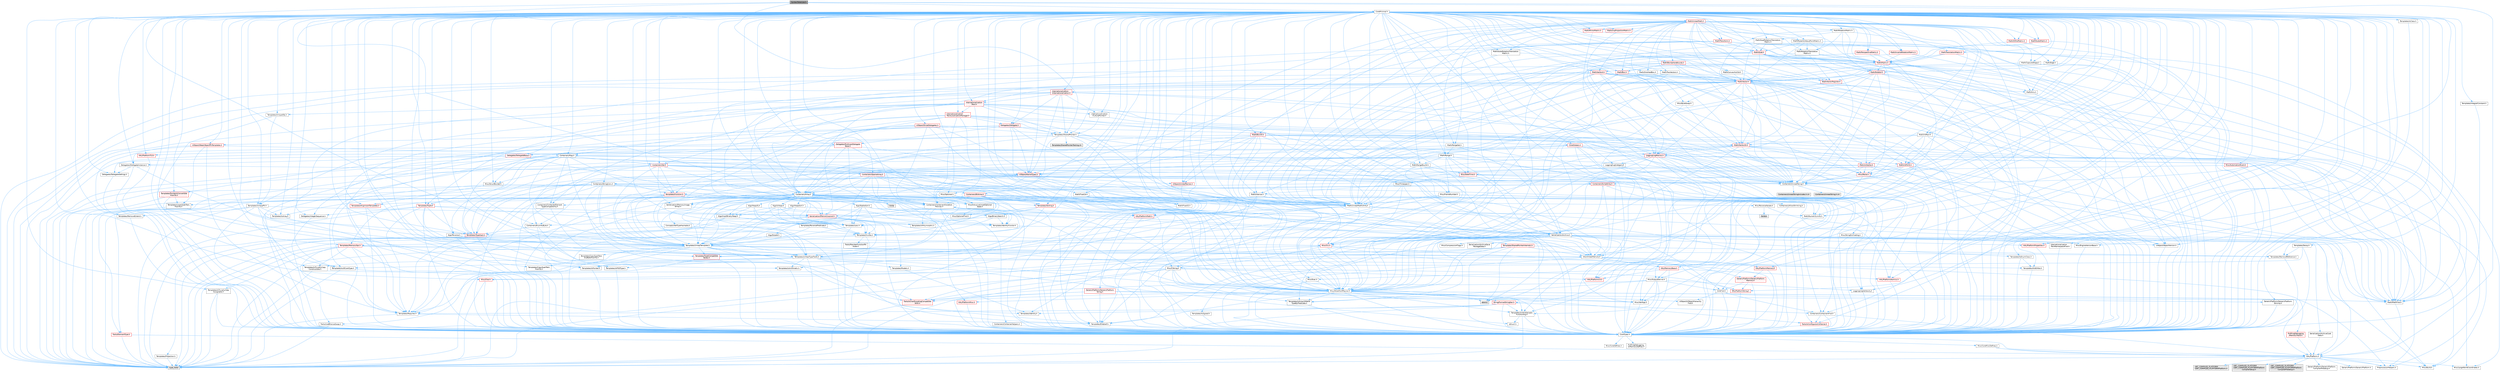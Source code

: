 digraph "SyntaxTokenizer.h"
{
 // INTERACTIVE_SVG=YES
 // LATEX_PDF_SIZE
  bgcolor="transparent";
  edge [fontname=Helvetica,fontsize=10,labelfontname=Helvetica,labelfontsize=10];
  node [fontname=Helvetica,fontsize=10,shape=box,height=0.2,width=0.4];
  Node1 [id="Node000001",label="SyntaxTokenizer.h",height=0.2,width=0.4,color="gray40", fillcolor="grey60", style="filled", fontcolor="black",tooltip=" "];
  Node1 -> Node2 [id="edge1_Node000001_Node000002",color="steelblue1",style="solid",tooltip=" "];
  Node2 [id="Node000002",label="Containers/Array.h",height=0.2,width=0.4,color="grey40", fillcolor="white", style="filled",URL="$df/dd0/Array_8h.html",tooltip=" "];
  Node2 -> Node3 [id="edge2_Node000002_Node000003",color="steelblue1",style="solid",tooltip=" "];
  Node3 [id="Node000003",label="CoreTypes.h",height=0.2,width=0.4,color="grey40", fillcolor="white", style="filled",URL="$dc/dec/CoreTypes_8h.html",tooltip=" "];
  Node3 -> Node4 [id="edge3_Node000003_Node000004",color="steelblue1",style="solid",tooltip=" "];
  Node4 [id="Node000004",label="HAL/Platform.h",height=0.2,width=0.4,color="grey40", fillcolor="white", style="filled",URL="$d9/dd0/Platform_8h.html",tooltip=" "];
  Node4 -> Node5 [id="edge4_Node000004_Node000005",color="steelblue1",style="solid",tooltip=" "];
  Node5 [id="Node000005",label="Misc/Build.h",height=0.2,width=0.4,color="grey40", fillcolor="white", style="filled",URL="$d3/dbb/Build_8h.html",tooltip=" "];
  Node4 -> Node6 [id="edge5_Node000004_Node000006",color="steelblue1",style="solid",tooltip=" "];
  Node6 [id="Node000006",label="Misc/LargeWorldCoordinates.h",height=0.2,width=0.4,color="grey40", fillcolor="white", style="filled",URL="$d2/dcb/LargeWorldCoordinates_8h.html",tooltip=" "];
  Node4 -> Node7 [id="edge6_Node000004_Node000007",color="steelblue1",style="solid",tooltip=" "];
  Node7 [id="Node000007",label="type_traits",height=0.2,width=0.4,color="grey60", fillcolor="#E0E0E0", style="filled",tooltip=" "];
  Node4 -> Node8 [id="edge7_Node000004_Node000008",color="steelblue1",style="solid",tooltip=" "];
  Node8 [id="Node000008",label="PreprocessorHelpers.h",height=0.2,width=0.4,color="grey40", fillcolor="white", style="filled",URL="$db/ddb/PreprocessorHelpers_8h.html",tooltip=" "];
  Node4 -> Node9 [id="edge8_Node000004_Node000009",color="steelblue1",style="solid",tooltip=" "];
  Node9 [id="Node000009",label="UBT_COMPILED_PLATFORM\l/UBT_COMPILED_PLATFORMPlatform\lCompilerPreSetup.h",height=0.2,width=0.4,color="grey60", fillcolor="#E0E0E0", style="filled",tooltip=" "];
  Node4 -> Node10 [id="edge9_Node000004_Node000010",color="steelblue1",style="solid",tooltip=" "];
  Node10 [id="Node000010",label="GenericPlatform/GenericPlatform\lCompilerPreSetup.h",height=0.2,width=0.4,color="grey40", fillcolor="white", style="filled",URL="$d9/dc8/GenericPlatformCompilerPreSetup_8h.html",tooltip=" "];
  Node4 -> Node11 [id="edge10_Node000004_Node000011",color="steelblue1",style="solid",tooltip=" "];
  Node11 [id="Node000011",label="GenericPlatform/GenericPlatform.h",height=0.2,width=0.4,color="grey40", fillcolor="white", style="filled",URL="$d6/d84/GenericPlatform_8h.html",tooltip=" "];
  Node4 -> Node12 [id="edge11_Node000004_Node000012",color="steelblue1",style="solid",tooltip=" "];
  Node12 [id="Node000012",label="UBT_COMPILED_PLATFORM\l/UBT_COMPILED_PLATFORMPlatform.h",height=0.2,width=0.4,color="grey60", fillcolor="#E0E0E0", style="filled",tooltip=" "];
  Node4 -> Node13 [id="edge12_Node000004_Node000013",color="steelblue1",style="solid",tooltip=" "];
  Node13 [id="Node000013",label="UBT_COMPILED_PLATFORM\l/UBT_COMPILED_PLATFORMPlatform\lCompilerSetup.h",height=0.2,width=0.4,color="grey60", fillcolor="#E0E0E0", style="filled",tooltip=" "];
  Node3 -> Node14 [id="edge13_Node000003_Node000014",color="steelblue1",style="solid",tooltip=" "];
  Node14 [id="Node000014",label="ProfilingDebugging\l/UMemoryDefines.h",height=0.2,width=0.4,color="grey40", fillcolor="white", style="filled",URL="$d2/da2/UMemoryDefines_8h.html",tooltip=" "];
  Node3 -> Node15 [id="edge14_Node000003_Node000015",color="steelblue1",style="solid",tooltip=" "];
  Node15 [id="Node000015",label="Misc/CoreMiscDefines.h",height=0.2,width=0.4,color="grey40", fillcolor="white", style="filled",URL="$da/d38/CoreMiscDefines_8h.html",tooltip=" "];
  Node15 -> Node4 [id="edge15_Node000015_Node000004",color="steelblue1",style="solid",tooltip=" "];
  Node15 -> Node8 [id="edge16_Node000015_Node000008",color="steelblue1",style="solid",tooltip=" "];
  Node3 -> Node16 [id="edge17_Node000003_Node000016",color="steelblue1",style="solid",tooltip=" "];
  Node16 [id="Node000016",label="Misc/CoreDefines.h",height=0.2,width=0.4,color="grey40", fillcolor="white", style="filled",URL="$d3/dd2/CoreDefines_8h.html",tooltip=" "];
  Node2 -> Node17 [id="edge18_Node000002_Node000017",color="steelblue1",style="solid",tooltip=" "];
  Node17 [id="Node000017",label="Misc/AssertionMacros.h",height=0.2,width=0.4,color="grey40", fillcolor="white", style="filled",URL="$d0/dfa/AssertionMacros_8h.html",tooltip=" "];
  Node17 -> Node3 [id="edge19_Node000017_Node000003",color="steelblue1",style="solid",tooltip=" "];
  Node17 -> Node4 [id="edge20_Node000017_Node000004",color="steelblue1",style="solid",tooltip=" "];
  Node17 -> Node18 [id="edge21_Node000017_Node000018",color="steelblue1",style="solid",tooltip=" "];
  Node18 [id="Node000018",label="HAL/PlatformMisc.h",height=0.2,width=0.4,color="red", fillcolor="#FFF0F0", style="filled",URL="$d0/df5/PlatformMisc_8h.html",tooltip=" "];
  Node18 -> Node3 [id="edge22_Node000018_Node000003",color="steelblue1",style="solid",tooltip=" "];
  Node17 -> Node8 [id="edge23_Node000017_Node000008",color="steelblue1",style="solid",tooltip=" "];
  Node17 -> Node54 [id="edge24_Node000017_Node000054",color="steelblue1",style="solid",tooltip=" "];
  Node54 [id="Node000054",label="Templates/EnableIf.h",height=0.2,width=0.4,color="grey40", fillcolor="white", style="filled",URL="$d7/d60/EnableIf_8h.html",tooltip=" "];
  Node54 -> Node3 [id="edge25_Node000054_Node000003",color="steelblue1",style="solid",tooltip=" "];
  Node17 -> Node55 [id="edge26_Node000017_Node000055",color="steelblue1",style="solid",tooltip=" "];
  Node55 [id="Node000055",label="Templates/IsArrayOrRefOf\lTypeByPredicate.h",height=0.2,width=0.4,color="grey40", fillcolor="white", style="filled",URL="$d6/da1/IsArrayOrRefOfTypeByPredicate_8h.html",tooltip=" "];
  Node55 -> Node3 [id="edge27_Node000055_Node000003",color="steelblue1",style="solid",tooltip=" "];
  Node17 -> Node56 [id="edge28_Node000017_Node000056",color="steelblue1",style="solid",tooltip=" "];
  Node56 [id="Node000056",label="Templates/IsValidVariadic\lFunctionArg.h",height=0.2,width=0.4,color="grey40", fillcolor="white", style="filled",URL="$d0/dc8/IsValidVariadicFunctionArg_8h.html",tooltip=" "];
  Node56 -> Node3 [id="edge29_Node000056_Node000003",color="steelblue1",style="solid",tooltip=" "];
  Node56 -> Node57 [id="edge30_Node000056_Node000057",color="steelblue1",style="solid",tooltip=" "];
  Node57 [id="Node000057",label="IsEnum.h",height=0.2,width=0.4,color="grey40", fillcolor="white", style="filled",URL="$d4/de5/IsEnum_8h.html",tooltip=" "];
  Node56 -> Node7 [id="edge31_Node000056_Node000007",color="steelblue1",style="solid",tooltip=" "];
  Node17 -> Node58 [id="edge32_Node000017_Node000058",color="steelblue1",style="solid",tooltip=" "];
  Node58 [id="Node000058",label="Traits/IsCharEncodingCompatible\lWith.h",height=0.2,width=0.4,color="red", fillcolor="#FFF0F0", style="filled",URL="$df/dd1/IsCharEncodingCompatibleWith_8h.html",tooltip=" "];
  Node58 -> Node7 [id="edge33_Node000058_Node000007",color="steelblue1",style="solid",tooltip=" "];
  Node17 -> Node60 [id="edge34_Node000017_Node000060",color="steelblue1",style="solid",tooltip=" "];
  Node60 [id="Node000060",label="Misc/VarArgs.h",height=0.2,width=0.4,color="grey40", fillcolor="white", style="filled",URL="$d5/d6f/VarArgs_8h.html",tooltip=" "];
  Node60 -> Node3 [id="edge35_Node000060_Node000003",color="steelblue1",style="solid",tooltip=" "];
  Node17 -> Node61 [id="edge36_Node000017_Node000061",color="steelblue1",style="solid",tooltip=" "];
  Node61 [id="Node000061",label="String/FormatStringSan.h",height=0.2,width=0.4,color="red", fillcolor="#FFF0F0", style="filled",URL="$d3/d8b/FormatStringSan_8h.html",tooltip=" "];
  Node61 -> Node7 [id="edge37_Node000061_Node000007",color="steelblue1",style="solid",tooltip=" "];
  Node61 -> Node3 [id="edge38_Node000061_Node000003",color="steelblue1",style="solid",tooltip=" "];
  Node61 -> Node62 [id="edge39_Node000061_Node000062",color="steelblue1",style="solid",tooltip=" "];
  Node62 [id="Node000062",label="Templates/Requires.h",height=0.2,width=0.4,color="grey40", fillcolor="white", style="filled",URL="$dc/d96/Requires_8h.html",tooltip=" "];
  Node62 -> Node54 [id="edge40_Node000062_Node000054",color="steelblue1",style="solid",tooltip=" "];
  Node62 -> Node7 [id="edge41_Node000062_Node000007",color="steelblue1",style="solid",tooltip=" "];
  Node61 -> Node63 [id="edge42_Node000061_Node000063",color="steelblue1",style="solid",tooltip=" "];
  Node63 [id="Node000063",label="Templates/Identity.h",height=0.2,width=0.4,color="grey40", fillcolor="white", style="filled",URL="$d0/dd5/Identity_8h.html",tooltip=" "];
  Node61 -> Node56 [id="edge43_Node000061_Node000056",color="steelblue1",style="solid",tooltip=" "];
  Node61 -> Node26 [id="edge44_Node000061_Node000026",color="steelblue1",style="solid",tooltip=" "];
  Node26 [id="Node000026",label="Containers/ContainersFwd.h",height=0.2,width=0.4,color="grey40", fillcolor="white", style="filled",URL="$d4/d0a/ContainersFwd_8h.html",tooltip=" "];
  Node26 -> Node4 [id="edge45_Node000026_Node000004",color="steelblue1",style="solid",tooltip=" "];
  Node26 -> Node3 [id="edge46_Node000026_Node000003",color="steelblue1",style="solid",tooltip=" "];
  Node26 -> Node23 [id="edge47_Node000026_Node000023",color="steelblue1",style="solid",tooltip=" "];
  Node23 [id="Node000023",label="Traits/IsContiguousContainer.h",height=0.2,width=0.4,color="red", fillcolor="#FFF0F0", style="filled",URL="$d5/d3c/IsContiguousContainer_8h.html",tooltip=" "];
  Node23 -> Node3 [id="edge48_Node000023_Node000003",color="steelblue1",style="solid",tooltip=" "];
  Node17 -> Node67 [id="edge49_Node000017_Node000067",color="steelblue1",style="solid",tooltip=" "];
  Node67 [id="Node000067",label="atomic",height=0.2,width=0.4,color="grey60", fillcolor="#E0E0E0", style="filled",tooltip=" "];
  Node2 -> Node68 [id="edge50_Node000002_Node000068",color="steelblue1",style="solid",tooltip=" "];
  Node68 [id="Node000068",label="Misc/IntrusiveUnsetOptional\lState.h",height=0.2,width=0.4,color="grey40", fillcolor="white", style="filled",URL="$d2/d0a/IntrusiveUnsetOptionalState_8h.html",tooltip=" "];
  Node68 -> Node69 [id="edge51_Node000068_Node000069",color="steelblue1",style="solid",tooltip=" "];
  Node69 [id="Node000069",label="Misc/OptionalFwd.h",height=0.2,width=0.4,color="grey40", fillcolor="white", style="filled",URL="$dc/d50/OptionalFwd_8h.html",tooltip=" "];
  Node2 -> Node70 [id="edge52_Node000002_Node000070",color="steelblue1",style="solid",tooltip=" "];
  Node70 [id="Node000070",label="Misc/ReverseIterate.h",height=0.2,width=0.4,color="grey40", fillcolor="white", style="filled",URL="$db/de3/ReverseIterate_8h.html",tooltip=" "];
  Node70 -> Node4 [id="edge53_Node000070_Node000004",color="steelblue1",style="solid",tooltip=" "];
  Node70 -> Node71 [id="edge54_Node000070_Node000071",color="steelblue1",style="solid",tooltip=" "];
  Node71 [id="Node000071",label="iterator",height=0.2,width=0.4,color="grey60", fillcolor="#E0E0E0", style="filled",tooltip=" "];
  Node2 -> Node72 [id="edge55_Node000002_Node000072",color="steelblue1",style="solid",tooltip=" "];
  Node72 [id="Node000072",label="HAL/UnrealMemory.h",height=0.2,width=0.4,color="grey40", fillcolor="white", style="filled",URL="$d9/d96/UnrealMemory_8h.html",tooltip=" "];
  Node72 -> Node3 [id="edge56_Node000072_Node000003",color="steelblue1",style="solid",tooltip=" "];
  Node72 -> Node73 [id="edge57_Node000072_Node000073",color="steelblue1",style="solid",tooltip=" "];
  Node73 [id="Node000073",label="GenericPlatform/GenericPlatform\lMemory.h",height=0.2,width=0.4,color="red", fillcolor="#FFF0F0", style="filled",URL="$dd/d22/GenericPlatformMemory_8h.html",tooltip=" "];
  Node73 -> Node25 [id="edge58_Node000073_Node000025",color="steelblue1",style="solid",tooltip=" "];
  Node25 [id="Node000025",label="CoreFwd.h",height=0.2,width=0.4,color="grey40", fillcolor="white", style="filled",URL="$d1/d1e/CoreFwd_8h.html",tooltip=" "];
  Node25 -> Node3 [id="edge59_Node000025_Node000003",color="steelblue1",style="solid",tooltip=" "];
  Node25 -> Node26 [id="edge60_Node000025_Node000026",color="steelblue1",style="solid",tooltip=" "];
  Node25 -> Node27 [id="edge61_Node000025_Node000027",color="steelblue1",style="solid",tooltip=" "];
  Node27 [id="Node000027",label="Math/MathFwd.h",height=0.2,width=0.4,color="grey40", fillcolor="white", style="filled",URL="$d2/d10/MathFwd_8h.html",tooltip=" "];
  Node27 -> Node4 [id="edge62_Node000027_Node000004",color="steelblue1",style="solid",tooltip=" "];
  Node25 -> Node28 [id="edge63_Node000025_Node000028",color="steelblue1",style="solid",tooltip=" "];
  Node28 [id="Node000028",label="UObject/UObjectHierarchy\lFwd.h",height=0.2,width=0.4,color="grey40", fillcolor="white", style="filled",URL="$d3/d13/UObjectHierarchyFwd_8h.html",tooltip=" "];
  Node73 -> Node3 [id="edge64_Node000073_Node000003",color="steelblue1",style="solid",tooltip=" "];
  Node73 -> Node74 [id="edge65_Node000073_Node000074",color="steelblue1",style="solid",tooltip=" "];
  Node74 [id="Node000074",label="HAL/PlatformString.h",height=0.2,width=0.4,color="red", fillcolor="#FFF0F0", style="filled",URL="$db/db5/PlatformString_8h.html",tooltip=" "];
  Node74 -> Node3 [id="edge66_Node000074_Node000003",color="steelblue1",style="solid",tooltip=" "];
  Node72 -> Node76 [id="edge67_Node000072_Node000076",color="steelblue1",style="solid",tooltip=" "];
  Node76 [id="Node000076",label="HAL/MemoryBase.h",height=0.2,width=0.4,color="red", fillcolor="#FFF0F0", style="filled",URL="$d6/d9f/MemoryBase_8h.html",tooltip=" "];
  Node76 -> Node3 [id="edge68_Node000076_Node000003",color="steelblue1",style="solid",tooltip=" "];
  Node76 -> Node47 [id="edge69_Node000076_Node000047",color="steelblue1",style="solid",tooltip=" "];
  Node47 [id="Node000047",label="HAL/PlatformAtomics.h",height=0.2,width=0.4,color="red", fillcolor="#FFF0F0", style="filled",URL="$d3/d36/PlatformAtomics_8h.html",tooltip=" "];
  Node47 -> Node3 [id="edge70_Node000047_Node000003",color="steelblue1",style="solid",tooltip=" "];
  Node76 -> Node30 [id="edge71_Node000076_Node000030",color="steelblue1",style="solid",tooltip=" "];
  Node30 [id="Node000030",label="HAL/PlatformCrt.h",height=0.2,width=0.4,color="red", fillcolor="#FFF0F0", style="filled",URL="$d8/d75/PlatformCrt_8h.html",tooltip=" "];
  Node76 -> Node77 [id="edge72_Node000076_Node000077",color="steelblue1",style="solid",tooltip=" "];
  Node77 [id="Node000077",label="Misc/Exec.h",height=0.2,width=0.4,color="grey40", fillcolor="white", style="filled",URL="$de/ddb/Exec_8h.html",tooltip=" "];
  Node77 -> Node3 [id="edge73_Node000077_Node000003",color="steelblue1",style="solid",tooltip=" "];
  Node77 -> Node17 [id="edge74_Node000077_Node000017",color="steelblue1",style="solid",tooltip=" "];
  Node76 -> Node78 [id="edge75_Node000076_Node000078",color="steelblue1",style="solid",tooltip=" "];
  Node78 [id="Node000078",label="Misc/OutputDevice.h",height=0.2,width=0.4,color="grey40", fillcolor="white", style="filled",URL="$d7/d32/OutputDevice_8h.html",tooltip=" "];
  Node78 -> Node25 [id="edge76_Node000078_Node000025",color="steelblue1",style="solid",tooltip=" "];
  Node78 -> Node3 [id="edge77_Node000078_Node000003",color="steelblue1",style="solid",tooltip=" "];
  Node78 -> Node79 [id="edge78_Node000078_Node000079",color="steelblue1",style="solid",tooltip=" "];
  Node79 [id="Node000079",label="Logging/LogVerbosity.h",height=0.2,width=0.4,color="grey40", fillcolor="white", style="filled",URL="$d2/d8f/LogVerbosity_8h.html",tooltip=" "];
  Node79 -> Node3 [id="edge79_Node000079_Node000003",color="steelblue1",style="solid",tooltip=" "];
  Node78 -> Node60 [id="edge80_Node000078_Node000060",color="steelblue1",style="solid",tooltip=" "];
  Node78 -> Node55 [id="edge81_Node000078_Node000055",color="steelblue1",style="solid",tooltip=" "];
  Node78 -> Node56 [id="edge82_Node000078_Node000056",color="steelblue1",style="solid",tooltip=" "];
  Node78 -> Node58 [id="edge83_Node000078_Node000058",color="steelblue1",style="solid",tooltip=" "];
  Node72 -> Node89 [id="edge84_Node000072_Node000089",color="steelblue1",style="solid",tooltip=" "];
  Node89 [id="Node000089",label="HAL/PlatformMemory.h",height=0.2,width=0.4,color="red", fillcolor="#FFF0F0", style="filled",URL="$de/d68/PlatformMemory_8h.html",tooltip=" "];
  Node89 -> Node3 [id="edge85_Node000089_Node000003",color="steelblue1",style="solid",tooltip=" "];
  Node89 -> Node73 [id="edge86_Node000089_Node000073",color="steelblue1",style="solid",tooltip=" "];
  Node72 -> Node91 [id="edge87_Node000072_Node000091",color="steelblue1",style="solid",tooltip=" "];
  Node91 [id="Node000091",label="ProfilingDebugging\l/MemoryTrace.h",height=0.2,width=0.4,color="red", fillcolor="#FFF0F0", style="filled",URL="$da/dd7/MemoryTrace_8h.html",tooltip=" "];
  Node91 -> Node4 [id="edge88_Node000091_Node000004",color="steelblue1",style="solid",tooltip=" "];
  Node72 -> Node92 [id="edge89_Node000072_Node000092",color="steelblue1",style="solid",tooltip=" "];
  Node92 [id="Node000092",label="Templates/IsPointer.h",height=0.2,width=0.4,color="grey40", fillcolor="white", style="filled",URL="$d7/d05/IsPointer_8h.html",tooltip=" "];
  Node92 -> Node3 [id="edge90_Node000092_Node000003",color="steelblue1",style="solid",tooltip=" "];
  Node2 -> Node93 [id="edge91_Node000002_Node000093",color="steelblue1",style="solid",tooltip=" "];
  Node93 [id="Node000093",label="Templates/UnrealTypeTraits.h",height=0.2,width=0.4,color="grey40", fillcolor="white", style="filled",URL="$d2/d2d/UnrealTypeTraits_8h.html",tooltip=" "];
  Node93 -> Node3 [id="edge92_Node000093_Node000003",color="steelblue1",style="solid",tooltip=" "];
  Node93 -> Node92 [id="edge93_Node000093_Node000092",color="steelblue1",style="solid",tooltip=" "];
  Node93 -> Node17 [id="edge94_Node000093_Node000017",color="steelblue1",style="solid",tooltip=" "];
  Node93 -> Node85 [id="edge95_Node000093_Node000085",color="steelblue1",style="solid",tooltip=" "];
  Node85 [id="Node000085",label="Templates/AndOrNot.h",height=0.2,width=0.4,color="grey40", fillcolor="white", style="filled",URL="$db/d0a/AndOrNot_8h.html",tooltip=" "];
  Node85 -> Node3 [id="edge96_Node000085_Node000003",color="steelblue1",style="solid",tooltip=" "];
  Node93 -> Node54 [id="edge97_Node000093_Node000054",color="steelblue1",style="solid",tooltip=" "];
  Node93 -> Node94 [id="edge98_Node000093_Node000094",color="steelblue1",style="solid",tooltip=" "];
  Node94 [id="Node000094",label="Templates/IsArithmetic.h",height=0.2,width=0.4,color="grey40", fillcolor="white", style="filled",URL="$d2/d5d/IsArithmetic_8h.html",tooltip=" "];
  Node94 -> Node3 [id="edge99_Node000094_Node000003",color="steelblue1",style="solid",tooltip=" "];
  Node93 -> Node57 [id="edge100_Node000093_Node000057",color="steelblue1",style="solid",tooltip=" "];
  Node93 -> Node95 [id="edge101_Node000093_Node000095",color="steelblue1",style="solid",tooltip=" "];
  Node95 [id="Node000095",label="Templates/Models.h",height=0.2,width=0.4,color="grey40", fillcolor="white", style="filled",URL="$d3/d0c/Models_8h.html",tooltip=" "];
  Node95 -> Node63 [id="edge102_Node000095_Node000063",color="steelblue1",style="solid",tooltip=" "];
  Node93 -> Node96 [id="edge103_Node000093_Node000096",color="steelblue1",style="solid",tooltip=" "];
  Node96 [id="Node000096",label="Templates/IsPODType.h",height=0.2,width=0.4,color="grey40", fillcolor="white", style="filled",URL="$d7/db1/IsPODType_8h.html",tooltip=" "];
  Node96 -> Node3 [id="edge104_Node000096_Node000003",color="steelblue1",style="solid",tooltip=" "];
  Node93 -> Node97 [id="edge105_Node000093_Node000097",color="steelblue1",style="solid",tooltip=" "];
  Node97 [id="Node000097",label="Templates/IsUECoreType.h",height=0.2,width=0.4,color="grey40", fillcolor="white", style="filled",URL="$d1/db8/IsUECoreType_8h.html",tooltip=" "];
  Node97 -> Node3 [id="edge106_Node000097_Node000003",color="steelblue1",style="solid",tooltip=" "];
  Node97 -> Node7 [id="edge107_Node000097_Node000007",color="steelblue1",style="solid",tooltip=" "];
  Node93 -> Node86 [id="edge108_Node000093_Node000086",color="steelblue1",style="solid",tooltip=" "];
  Node86 [id="Node000086",label="Templates/IsTriviallyCopy\lConstructible.h",height=0.2,width=0.4,color="grey40", fillcolor="white", style="filled",URL="$d3/d78/IsTriviallyCopyConstructible_8h.html",tooltip=" "];
  Node86 -> Node3 [id="edge109_Node000086_Node000003",color="steelblue1",style="solid",tooltip=" "];
  Node86 -> Node7 [id="edge110_Node000086_Node000007",color="steelblue1",style="solid",tooltip=" "];
  Node2 -> Node98 [id="edge111_Node000002_Node000098",color="steelblue1",style="solid",tooltip=" "];
  Node98 [id="Node000098",label="Templates/UnrealTemplate.h",height=0.2,width=0.4,color="grey40", fillcolor="white", style="filled",URL="$d4/d24/UnrealTemplate_8h.html",tooltip=" "];
  Node98 -> Node3 [id="edge112_Node000098_Node000003",color="steelblue1",style="solid",tooltip=" "];
  Node98 -> Node92 [id="edge113_Node000098_Node000092",color="steelblue1",style="solid",tooltip=" "];
  Node98 -> Node72 [id="edge114_Node000098_Node000072",color="steelblue1",style="solid",tooltip=" "];
  Node98 -> Node99 [id="edge115_Node000098_Node000099",color="steelblue1",style="solid",tooltip=" "];
  Node99 [id="Node000099",label="Templates/CopyQualifiers\lAndRefsFromTo.h",height=0.2,width=0.4,color="grey40", fillcolor="white", style="filled",URL="$d3/db3/CopyQualifiersAndRefsFromTo_8h.html",tooltip=" "];
  Node99 -> Node100 [id="edge116_Node000099_Node000100",color="steelblue1",style="solid",tooltip=" "];
  Node100 [id="Node000100",label="Templates/CopyQualifiers\lFromTo.h",height=0.2,width=0.4,color="grey40", fillcolor="white", style="filled",URL="$d5/db4/CopyQualifiersFromTo_8h.html",tooltip=" "];
  Node98 -> Node93 [id="edge117_Node000098_Node000093",color="steelblue1",style="solid",tooltip=" "];
  Node98 -> Node101 [id="edge118_Node000098_Node000101",color="steelblue1",style="solid",tooltip=" "];
  Node101 [id="Node000101",label="Templates/RemoveReference.h",height=0.2,width=0.4,color="grey40", fillcolor="white", style="filled",URL="$da/dbe/RemoveReference_8h.html",tooltip=" "];
  Node101 -> Node3 [id="edge119_Node000101_Node000003",color="steelblue1",style="solid",tooltip=" "];
  Node98 -> Node62 [id="edge120_Node000098_Node000062",color="steelblue1",style="solid",tooltip=" "];
  Node98 -> Node102 [id="edge121_Node000098_Node000102",color="steelblue1",style="solid",tooltip=" "];
  Node102 [id="Node000102",label="Templates/TypeCompatible\lBytes.h",height=0.2,width=0.4,color="red", fillcolor="#FFF0F0", style="filled",URL="$df/d0a/TypeCompatibleBytes_8h.html",tooltip=" "];
  Node102 -> Node3 [id="edge122_Node000102_Node000003",color="steelblue1",style="solid",tooltip=" "];
  Node102 -> Node7 [id="edge123_Node000102_Node000007",color="steelblue1",style="solid",tooltip=" "];
  Node98 -> Node63 [id="edge124_Node000098_Node000063",color="steelblue1",style="solid",tooltip=" "];
  Node98 -> Node23 [id="edge125_Node000098_Node000023",color="steelblue1",style="solid",tooltip=" "];
  Node98 -> Node103 [id="edge126_Node000098_Node000103",color="steelblue1",style="solid",tooltip=" "];
  Node103 [id="Node000103",label="Traits/UseBitwiseSwap.h",height=0.2,width=0.4,color="grey40", fillcolor="white", style="filled",URL="$db/df3/UseBitwiseSwap_8h.html",tooltip=" "];
  Node103 -> Node3 [id="edge127_Node000103_Node000003",color="steelblue1",style="solid",tooltip=" "];
  Node103 -> Node7 [id="edge128_Node000103_Node000007",color="steelblue1",style="solid",tooltip=" "];
  Node98 -> Node7 [id="edge129_Node000098_Node000007",color="steelblue1",style="solid",tooltip=" "];
  Node2 -> Node104 [id="edge130_Node000002_Node000104",color="steelblue1",style="solid",tooltip=" "];
  Node104 [id="Node000104",label="Containers/AllowShrinking.h",height=0.2,width=0.4,color="grey40", fillcolor="white", style="filled",URL="$d7/d1a/AllowShrinking_8h.html",tooltip=" "];
  Node104 -> Node3 [id="edge131_Node000104_Node000003",color="steelblue1",style="solid",tooltip=" "];
  Node2 -> Node105 [id="edge132_Node000002_Node000105",color="steelblue1",style="solid",tooltip=" "];
  Node105 [id="Node000105",label="Containers/ContainerAllocation\lPolicies.h",height=0.2,width=0.4,color="grey40", fillcolor="white", style="filled",URL="$d7/dff/ContainerAllocationPolicies_8h.html",tooltip=" "];
  Node105 -> Node3 [id="edge133_Node000105_Node000003",color="steelblue1",style="solid",tooltip=" "];
  Node105 -> Node106 [id="edge134_Node000105_Node000106",color="steelblue1",style="solid",tooltip=" "];
  Node106 [id="Node000106",label="Containers/ContainerHelpers.h",height=0.2,width=0.4,color="grey40", fillcolor="white", style="filled",URL="$d7/d33/ContainerHelpers_8h.html",tooltip=" "];
  Node106 -> Node3 [id="edge135_Node000106_Node000003",color="steelblue1",style="solid",tooltip=" "];
  Node105 -> Node105 [id="edge136_Node000105_Node000105",color="steelblue1",style="solid",tooltip=" "];
  Node105 -> Node107 [id="edge137_Node000105_Node000107",color="steelblue1",style="solid",tooltip=" "];
  Node107 [id="Node000107",label="HAL/PlatformMath.h",height=0.2,width=0.4,color="red", fillcolor="#FFF0F0", style="filled",URL="$dc/d53/PlatformMath_8h.html",tooltip=" "];
  Node107 -> Node3 [id="edge138_Node000107_Node000003",color="steelblue1",style="solid",tooltip=" "];
  Node105 -> Node72 [id="edge139_Node000105_Node000072",color="steelblue1",style="solid",tooltip=" "];
  Node105 -> Node40 [id="edge140_Node000105_Node000040",color="steelblue1",style="solid",tooltip=" "];
  Node40 [id="Node000040",label="Math/NumericLimits.h",height=0.2,width=0.4,color="grey40", fillcolor="white", style="filled",URL="$df/d1b/NumericLimits_8h.html",tooltip=" "];
  Node40 -> Node3 [id="edge141_Node000040_Node000003",color="steelblue1",style="solid",tooltip=" "];
  Node105 -> Node17 [id="edge142_Node000105_Node000017",color="steelblue1",style="solid",tooltip=" "];
  Node105 -> Node115 [id="edge143_Node000105_Node000115",color="steelblue1",style="solid",tooltip=" "];
  Node115 [id="Node000115",label="Templates/IsPolymorphic.h",height=0.2,width=0.4,color="grey40", fillcolor="white", style="filled",URL="$dc/d20/IsPolymorphic_8h.html",tooltip=" "];
  Node105 -> Node116 [id="edge144_Node000105_Node000116",color="steelblue1",style="solid",tooltip=" "];
  Node116 [id="Node000116",label="Templates/MemoryOps.h",height=0.2,width=0.4,color="red", fillcolor="#FFF0F0", style="filled",URL="$db/dea/MemoryOps_8h.html",tooltip=" "];
  Node116 -> Node3 [id="edge145_Node000116_Node000003",color="steelblue1",style="solid",tooltip=" "];
  Node116 -> Node72 [id="edge146_Node000116_Node000072",color="steelblue1",style="solid",tooltip=" "];
  Node116 -> Node87 [id="edge147_Node000116_Node000087",color="steelblue1",style="solid",tooltip=" "];
  Node87 [id="Node000087",label="Templates/IsTriviallyCopy\lAssignable.h",height=0.2,width=0.4,color="grey40", fillcolor="white", style="filled",URL="$d2/df2/IsTriviallyCopyAssignable_8h.html",tooltip=" "];
  Node87 -> Node3 [id="edge148_Node000087_Node000003",color="steelblue1",style="solid",tooltip=" "];
  Node87 -> Node7 [id="edge149_Node000087_Node000007",color="steelblue1",style="solid",tooltip=" "];
  Node116 -> Node86 [id="edge150_Node000116_Node000086",color="steelblue1",style="solid",tooltip=" "];
  Node116 -> Node62 [id="edge151_Node000116_Node000062",color="steelblue1",style="solid",tooltip=" "];
  Node116 -> Node93 [id="edge152_Node000116_Node000093",color="steelblue1",style="solid",tooltip=" "];
  Node116 -> Node103 [id="edge153_Node000116_Node000103",color="steelblue1",style="solid",tooltip=" "];
  Node116 -> Node7 [id="edge154_Node000116_Node000007",color="steelblue1",style="solid",tooltip=" "];
  Node105 -> Node102 [id="edge155_Node000105_Node000102",color="steelblue1",style="solid",tooltip=" "];
  Node105 -> Node7 [id="edge156_Node000105_Node000007",color="steelblue1",style="solid",tooltip=" "];
  Node2 -> Node117 [id="edge157_Node000002_Node000117",color="steelblue1",style="solid",tooltip=" "];
  Node117 [id="Node000117",label="Containers/ContainerElement\lTypeCompatibility.h",height=0.2,width=0.4,color="grey40", fillcolor="white", style="filled",URL="$df/ddf/ContainerElementTypeCompatibility_8h.html",tooltip=" "];
  Node117 -> Node3 [id="edge158_Node000117_Node000003",color="steelblue1",style="solid",tooltip=" "];
  Node117 -> Node93 [id="edge159_Node000117_Node000093",color="steelblue1",style="solid",tooltip=" "];
  Node2 -> Node118 [id="edge160_Node000002_Node000118",color="steelblue1",style="solid",tooltip=" "];
  Node118 [id="Node000118",label="Serialization/Archive.h",height=0.2,width=0.4,color="grey40", fillcolor="white", style="filled",URL="$d7/d3b/Archive_8h.html",tooltip=" "];
  Node118 -> Node25 [id="edge161_Node000118_Node000025",color="steelblue1",style="solid",tooltip=" "];
  Node118 -> Node3 [id="edge162_Node000118_Node000003",color="steelblue1",style="solid",tooltip=" "];
  Node118 -> Node119 [id="edge163_Node000118_Node000119",color="steelblue1",style="solid",tooltip=" "];
  Node119 [id="Node000119",label="HAL/PlatformProperties.h",height=0.2,width=0.4,color="red", fillcolor="#FFF0F0", style="filled",URL="$d9/db0/PlatformProperties_8h.html",tooltip=" "];
  Node119 -> Node3 [id="edge164_Node000119_Node000003",color="steelblue1",style="solid",tooltip=" "];
  Node118 -> Node122 [id="edge165_Node000118_Node000122",color="steelblue1",style="solid",tooltip=" "];
  Node122 [id="Node000122",label="Internationalization\l/TextNamespaceFwd.h",height=0.2,width=0.4,color="grey40", fillcolor="white", style="filled",URL="$d8/d97/TextNamespaceFwd_8h.html",tooltip=" "];
  Node122 -> Node3 [id="edge166_Node000122_Node000003",color="steelblue1",style="solid",tooltip=" "];
  Node118 -> Node27 [id="edge167_Node000118_Node000027",color="steelblue1",style="solid",tooltip=" "];
  Node118 -> Node17 [id="edge168_Node000118_Node000017",color="steelblue1",style="solid",tooltip=" "];
  Node118 -> Node5 [id="edge169_Node000118_Node000005",color="steelblue1",style="solid",tooltip=" "];
  Node118 -> Node41 [id="edge170_Node000118_Node000041",color="steelblue1",style="solid",tooltip=" "];
  Node41 [id="Node000041",label="Misc/CompressionFlags.h",height=0.2,width=0.4,color="grey40", fillcolor="white", style="filled",URL="$d9/d76/CompressionFlags_8h.html",tooltip=" "];
  Node118 -> Node123 [id="edge171_Node000118_Node000123",color="steelblue1",style="solid",tooltip=" "];
  Node123 [id="Node000123",label="Misc/EngineVersionBase.h",height=0.2,width=0.4,color="grey40", fillcolor="white", style="filled",URL="$d5/d2b/EngineVersionBase_8h.html",tooltip=" "];
  Node123 -> Node3 [id="edge172_Node000123_Node000003",color="steelblue1",style="solid",tooltip=" "];
  Node118 -> Node60 [id="edge173_Node000118_Node000060",color="steelblue1",style="solid",tooltip=" "];
  Node118 -> Node124 [id="edge174_Node000118_Node000124",color="steelblue1",style="solid",tooltip=" "];
  Node124 [id="Node000124",label="Serialization/ArchiveCook\lData.h",height=0.2,width=0.4,color="grey40", fillcolor="white", style="filled",URL="$dc/db6/ArchiveCookData_8h.html",tooltip=" "];
  Node124 -> Node4 [id="edge175_Node000124_Node000004",color="steelblue1",style="solid",tooltip=" "];
  Node118 -> Node125 [id="edge176_Node000118_Node000125",color="steelblue1",style="solid",tooltip=" "];
  Node125 [id="Node000125",label="Serialization/ArchiveSave\lPackageData.h",height=0.2,width=0.4,color="grey40", fillcolor="white", style="filled",URL="$d1/d37/ArchiveSavePackageData_8h.html",tooltip=" "];
  Node118 -> Node54 [id="edge177_Node000118_Node000054",color="steelblue1",style="solid",tooltip=" "];
  Node118 -> Node55 [id="edge178_Node000118_Node000055",color="steelblue1",style="solid",tooltip=" "];
  Node118 -> Node126 [id="edge179_Node000118_Node000126",color="steelblue1",style="solid",tooltip=" "];
  Node126 [id="Node000126",label="Templates/IsEnumClass.h",height=0.2,width=0.4,color="grey40", fillcolor="white", style="filled",URL="$d7/d15/IsEnumClass_8h.html",tooltip=" "];
  Node126 -> Node3 [id="edge180_Node000126_Node000003",color="steelblue1",style="solid",tooltip=" "];
  Node126 -> Node85 [id="edge181_Node000126_Node000085",color="steelblue1",style="solid",tooltip=" "];
  Node118 -> Node112 [id="edge182_Node000118_Node000112",color="steelblue1",style="solid",tooltip=" "];
  Node112 [id="Node000112",label="Templates/IsSigned.h",height=0.2,width=0.4,color="grey40", fillcolor="white", style="filled",URL="$d8/dd8/IsSigned_8h.html",tooltip=" "];
  Node112 -> Node3 [id="edge183_Node000112_Node000003",color="steelblue1",style="solid",tooltip=" "];
  Node118 -> Node56 [id="edge184_Node000118_Node000056",color="steelblue1",style="solid",tooltip=" "];
  Node118 -> Node98 [id="edge185_Node000118_Node000098",color="steelblue1",style="solid",tooltip=" "];
  Node118 -> Node58 [id="edge186_Node000118_Node000058",color="steelblue1",style="solid",tooltip=" "];
  Node118 -> Node127 [id="edge187_Node000118_Node000127",color="steelblue1",style="solid",tooltip=" "];
  Node127 [id="Node000127",label="UObject/ObjectVersion.h",height=0.2,width=0.4,color="grey40", fillcolor="white", style="filled",URL="$da/d63/ObjectVersion_8h.html",tooltip=" "];
  Node127 -> Node3 [id="edge188_Node000127_Node000003",color="steelblue1",style="solid",tooltip=" "];
  Node2 -> Node128 [id="edge189_Node000002_Node000128",color="steelblue1",style="solid",tooltip=" "];
  Node128 [id="Node000128",label="Serialization/MemoryImage\lWriter.h",height=0.2,width=0.4,color="grey40", fillcolor="white", style="filled",URL="$d0/d08/MemoryImageWriter_8h.html",tooltip=" "];
  Node128 -> Node3 [id="edge190_Node000128_Node000003",color="steelblue1",style="solid",tooltip=" "];
  Node128 -> Node129 [id="edge191_Node000128_Node000129",color="steelblue1",style="solid",tooltip=" "];
  Node129 [id="Node000129",label="Serialization/MemoryLayout.h",height=0.2,width=0.4,color="red", fillcolor="#FFF0F0", style="filled",URL="$d7/d66/MemoryLayout_8h.html",tooltip=" "];
  Node129 -> Node132 [id="edge192_Node000129_Node000132",color="steelblue1",style="solid",tooltip=" "];
  Node132 [id="Node000132",label="Containers/EnumAsByte.h",height=0.2,width=0.4,color="grey40", fillcolor="white", style="filled",URL="$d6/d9a/EnumAsByte_8h.html",tooltip=" "];
  Node132 -> Node3 [id="edge193_Node000132_Node000003",color="steelblue1",style="solid",tooltip=" "];
  Node132 -> Node96 [id="edge194_Node000132_Node000096",color="steelblue1",style="solid",tooltip=" "];
  Node132 -> Node133 [id="edge195_Node000132_Node000133",color="steelblue1",style="solid",tooltip=" "];
  Node133 [id="Node000133",label="Templates/TypeHash.h",height=0.2,width=0.4,color="red", fillcolor="#FFF0F0", style="filled",URL="$d1/d62/TypeHash_8h.html",tooltip=" "];
  Node133 -> Node3 [id="edge196_Node000133_Node000003",color="steelblue1",style="solid",tooltip=" "];
  Node133 -> Node62 [id="edge197_Node000133_Node000062",color="steelblue1",style="solid",tooltip=" "];
  Node133 -> Node134 [id="edge198_Node000133_Node000134",color="steelblue1",style="solid",tooltip=" "];
  Node134 [id="Node000134",label="Misc/Crc.h",height=0.2,width=0.4,color="red", fillcolor="#FFF0F0", style="filled",URL="$d4/dd2/Crc_8h.html",tooltip=" "];
  Node134 -> Node3 [id="edge199_Node000134_Node000003",color="steelblue1",style="solid",tooltip=" "];
  Node134 -> Node74 [id="edge200_Node000134_Node000074",color="steelblue1",style="solid",tooltip=" "];
  Node134 -> Node17 [id="edge201_Node000134_Node000017",color="steelblue1",style="solid",tooltip=" "];
  Node134 -> Node135 [id="edge202_Node000134_Node000135",color="steelblue1",style="solid",tooltip=" "];
  Node135 [id="Node000135",label="Misc/CString.h",height=0.2,width=0.4,color="grey40", fillcolor="white", style="filled",URL="$d2/d49/CString_8h.html",tooltip=" "];
  Node135 -> Node3 [id="edge203_Node000135_Node000003",color="steelblue1",style="solid",tooltip=" "];
  Node135 -> Node30 [id="edge204_Node000135_Node000030",color="steelblue1",style="solid",tooltip=" "];
  Node135 -> Node74 [id="edge205_Node000135_Node000074",color="steelblue1",style="solid",tooltip=" "];
  Node135 -> Node17 [id="edge206_Node000135_Node000017",color="steelblue1",style="solid",tooltip=" "];
  Node135 -> Node136 [id="edge207_Node000135_Node000136",color="steelblue1",style="solid",tooltip=" "];
  Node136 [id="Node000136",label="Misc/Char.h",height=0.2,width=0.4,color="red", fillcolor="#FFF0F0", style="filled",URL="$d0/d58/Char_8h.html",tooltip=" "];
  Node136 -> Node3 [id="edge208_Node000136_Node000003",color="steelblue1",style="solid",tooltip=" "];
  Node136 -> Node7 [id="edge209_Node000136_Node000007",color="steelblue1",style="solid",tooltip=" "];
  Node135 -> Node60 [id="edge210_Node000135_Node000060",color="steelblue1",style="solid",tooltip=" "];
  Node135 -> Node55 [id="edge211_Node000135_Node000055",color="steelblue1",style="solid",tooltip=" "];
  Node135 -> Node56 [id="edge212_Node000135_Node000056",color="steelblue1",style="solid",tooltip=" "];
  Node135 -> Node58 [id="edge213_Node000135_Node000058",color="steelblue1",style="solid",tooltip=" "];
  Node134 -> Node136 [id="edge214_Node000134_Node000136",color="steelblue1",style="solid",tooltip=" "];
  Node134 -> Node93 [id="edge215_Node000134_Node000093",color="steelblue1",style="solid",tooltip=" "];
  Node133 -> Node7 [id="edge216_Node000133_Node000007",color="steelblue1",style="solid",tooltip=" "];
  Node129 -> Node72 [id="edge217_Node000129_Node000072",color="steelblue1",style="solid",tooltip=" "];
  Node129 -> Node54 [id="edge218_Node000129_Node000054",color="steelblue1",style="solid",tooltip=" "];
  Node129 -> Node115 [id="edge219_Node000129_Node000115",color="steelblue1",style="solid",tooltip=" "];
  Node129 -> Node95 [id="edge220_Node000129_Node000095",color="steelblue1",style="solid",tooltip=" "];
  Node129 -> Node98 [id="edge221_Node000129_Node000098",color="steelblue1",style="solid",tooltip=" "];
  Node2 -> Node142 [id="edge222_Node000002_Node000142",color="steelblue1",style="solid",tooltip=" "];
  Node142 [id="Node000142",label="Algo/Heapify.h",height=0.2,width=0.4,color="grey40", fillcolor="white", style="filled",URL="$d0/d2a/Heapify_8h.html",tooltip=" "];
  Node142 -> Node143 [id="edge223_Node000142_Node000143",color="steelblue1",style="solid",tooltip=" "];
  Node143 [id="Node000143",label="Algo/Impl/BinaryHeap.h",height=0.2,width=0.4,color="grey40", fillcolor="white", style="filled",URL="$d7/da3/Algo_2Impl_2BinaryHeap_8h.html",tooltip=" "];
  Node143 -> Node144 [id="edge224_Node000143_Node000144",color="steelblue1",style="solid",tooltip=" "];
  Node144 [id="Node000144",label="Templates/Invoke.h",height=0.2,width=0.4,color="grey40", fillcolor="white", style="filled",URL="$d7/deb/Invoke_8h.html",tooltip=" "];
  Node144 -> Node3 [id="edge225_Node000144_Node000003",color="steelblue1",style="solid",tooltip=" "];
  Node144 -> Node145 [id="edge226_Node000144_Node000145",color="steelblue1",style="solid",tooltip=" "];
  Node145 [id="Node000145",label="Traits/MemberFunctionPtr\lOuter.h",height=0.2,width=0.4,color="grey40", fillcolor="white", style="filled",URL="$db/da7/MemberFunctionPtrOuter_8h.html",tooltip=" "];
  Node144 -> Node98 [id="edge227_Node000144_Node000098",color="steelblue1",style="solid",tooltip=" "];
  Node144 -> Node7 [id="edge228_Node000144_Node000007",color="steelblue1",style="solid",tooltip=" "];
  Node143 -> Node146 [id="edge229_Node000143_Node000146",color="steelblue1",style="solid",tooltip=" "];
  Node146 [id="Node000146",label="Templates/Projection.h",height=0.2,width=0.4,color="grey40", fillcolor="white", style="filled",URL="$d7/df0/Projection_8h.html",tooltip=" "];
  Node146 -> Node7 [id="edge230_Node000146_Node000007",color="steelblue1",style="solid",tooltip=" "];
  Node143 -> Node147 [id="edge231_Node000143_Node000147",color="steelblue1",style="solid",tooltip=" "];
  Node147 [id="Node000147",label="Templates/ReversePredicate.h",height=0.2,width=0.4,color="grey40", fillcolor="white", style="filled",URL="$d8/d28/ReversePredicate_8h.html",tooltip=" "];
  Node147 -> Node144 [id="edge232_Node000147_Node000144",color="steelblue1",style="solid",tooltip=" "];
  Node147 -> Node98 [id="edge233_Node000147_Node000098",color="steelblue1",style="solid",tooltip=" "];
  Node143 -> Node7 [id="edge234_Node000143_Node000007",color="steelblue1",style="solid",tooltip=" "];
  Node142 -> Node148 [id="edge235_Node000142_Node000148",color="steelblue1",style="solid",tooltip=" "];
  Node148 [id="Node000148",label="Templates/IdentityFunctor.h",height=0.2,width=0.4,color="grey40", fillcolor="white", style="filled",URL="$d7/d2e/IdentityFunctor_8h.html",tooltip=" "];
  Node148 -> Node4 [id="edge236_Node000148_Node000004",color="steelblue1",style="solid",tooltip=" "];
  Node142 -> Node144 [id="edge237_Node000142_Node000144",color="steelblue1",style="solid",tooltip=" "];
  Node142 -> Node149 [id="edge238_Node000142_Node000149",color="steelblue1",style="solid",tooltip=" "];
  Node149 [id="Node000149",label="Templates/Less.h",height=0.2,width=0.4,color="grey40", fillcolor="white", style="filled",URL="$de/dc8/Less_8h.html",tooltip=" "];
  Node149 -> Node3 [id="edge239_Node000149_Node000003",color="steelblue1",style="solid",tooltip=" "];
  Node149 -> Node98 [id="edge240_Node000149_Node000098",color="steelblue1",style="solid",tooltip=" "];
  Node142 -> Node98 [id="edge241_Node000142_Node000098",color="steelblue1",style="solid",tooltip=" "];
  Node2 -> Node150 [id="edge242_Node000002_Node000150",color="steelblue1",style="solid",tooltip=" "];
  Node150 [id="Node000150",label="Algo/HeapSort.h",height=0.2,width=0.4,color="grey40", fillcolor="white", style="filled",URL="$d3/d92/HeapSort_8h.html",tooltip=" "];
  Node150 -> Node143 [id="edge243_Node000150_Node000143",color="steelblue1",style="solid",tooltip=" "];
  Node150 -> Node148 [id="edge244_Node000150_Node000148",color="steelblue1",style="solid",tooltip=" "];
  Node150 -> Node149 [id="edge245_Node000150_Node000149",color="steelblue1",style="solid",tooltip=" "];
  Node150 -> Node98 [id="edge246_Node000150_Node000098",color="steelblue1",style="solid",tooltip=" "];
  Node2 -> Node151 [id="edge247_Node000002_Node000151",color="steelblue1",style="solid",tooltip=" "];
  Node151 [id="Node000151",label="Algo/IsHeap.h",height=0.2,width=0.4,color="grey40", fillcolor="white", style="filled",URL="$de/d32/IsHeap_8h.html",tooltip=" "];
  Node151 -> Node143 [id="edge248_Node000151_Node000143",color="steelblue1",style="solid",tooltip=" "];
  Node151 -> Node148 [id="edge249_Node000151_Node000148",color="steelblue1",style="solid",tooltip=" "];
  Node151 -> Node144 [id="edge250_Node000151_Node000144",color="steelblue1",style="solid",tooltip=" "];
  Node151 -> Node149 [id="edge251_Node000151_Node000149",color="steelblue1",style="solid",tooltip=" "];
  Node151 -> Node98 [id="edge252_Node000151_Node000098",color="steelblue1",style="solid",tooltip=" "];
  Node2 -> Node143 [id="edge253_Node000002_Node000143",color="steelblue1",style="solid",tooltip=" "];
  Node2 -> Node152 [id="edge254_Node000002_Node000152",color="steelblue1",style="solid",tooltip=" "];
  Node152 [id="Node000152",label="Algo/StableSort.h",height=0.2,width=0.4,color="grey40", fillcolor="white", style="filled",URL="$d7/d3c/StableSort_8h.html",tooltip=" "];
  Node152 -> Node153 [id="edge255_Node000152_Node000153",color="steelblue1",style="solid",tooltip=" "];
  Node153 [id="Node000153",label="Algo/BinarySearch.h",height=0.2,width=0.4,color="grey40", fillcolor="white", style="filled",URL="$db/db4/BinarySearch_8h.html",tooltip=" "];
  Node153 -> Node148 [id="edge256_Node000153_Node000148",color="steelblue1",style="solid",tooltip=" "];
  Node153 -> Node144 [id="edge257_Node000153_Node000144",color="steelblue1",style="solid",tooltip=" "];
  Node153 -> Node149 [id="edge258_Node000153_Node000149",color="steelblue1",style="solid",tooltip=" "];
  Node152 -> Node154 [id="edge259_Node000152_Node000154",color="steelblue1",style="solid",tooltip=" "];
  Node154 [id="Node000154",label="Algo/Rotate.h",height=0.2,width=0.4,color="grey40", fillcolor="white", style="filled",URL="$dd/da7/Rotate_8h.html",tooltip=" "];
  Node154 -> Node98 [id="edge260_Node000154_Node000098",color="steelblue1",style="solid",tooltip=" "];
  Node152 -> Node148 [id="edge261_Node000152_Node000148",color="steelblue1",style="solid",tooltip=" "];
  Node152 -> Node144 [id="edge262_Node000152_Node000144",color="steelblue1",style="solid",tooltip=" "];
  Node152 -> Node149 [id="edge263_Node000152_Node000149",color="steelblue1",style="solid",tooltip=" "];
  Node152 -> Node98 [id="edge264_Node000152_Node000098",color="steelblue1",style="solid",tooltip=" "];
  Node2 -> Node155 [id="edge265_Node000002_Node000155",color="steelblue1",style="solid",tooltip=" "];
  Node155 [id="Node000155",label="Concepts/GetTypeHashable.h",height=0.2,width=0.4,color="grey40", fillcolor="white", style="filled",URL="$d3/da2/GetTypeHashable_8h.html",tooltip=" "];
  Node155 -> Node3 [id="edge266_Node000155_Node000003",color="steelblue1",style="solid",tooltip=" "];
  Node155 -> Node133 [id="edge267_Node000155_Node000133",color="steelblue1",style="solid",tooltip=" "];
  Node2 -> Node148 [id="edge268_Node000002_Node000148",color="steelblue1",style="solid",tooltip=" "];
  Node2 -> Node144 [id="edge269_Node000002_Node000144",color="steelblue1",style="solid",tooltip=" "];
  Node2 -> Node149 [id="edge270_Node000002_Node000149",color="steelblue1",style="solid",tooltip=" "];
  Node2 -> Node156 [id="edge271_Node000002_Node000156",color="steelblue1",style="solid",tooltip=" "];
  Node156 [id="Node000156",label="Templates/LosesQualifiers\lFromTo.h",height=0.2,width=0.4,color="grey40", fillcolor="white", style="filled",URL="$d2/db3/LosesQualifiersFromTo_8h.html",tooltip=" "];
  Node156 -> Node100 [id="edge272_Node000156_Node000100",color="steelblue1",style="solid",tooltip=" "];
  Node156 -> Node7 [id="edge273_Node000156_Node000007",color="steelblue1",style="solid",tooltip=" "];
  Node2 -> Node62 [id="edge274_Node000002_Node000062",color="steelblue1",style="solid",tooltip=" "];
  Node2 -> Node157 [id="edge275_Node000002_Node000157",color="steelblue1",style="solid",tooltip=" "];
  Node157 [id="Node000157",label="Templates/Sorting.h",height=0.2,width=0.4,color="red", fillcolor="#FFF0F0", style="filled",URL="$d3/d9e/Sorting_8h.html",tooltip=" "];
  Node157 -> Node3 [id="edge276_Node000157_Node000003",color="steelblue1",style="solid",tooltip=" "];
  Node157 -> Node153 [id="edge277_Node000157_Node000153",color="steelblue1",style="solid",tooltip=" "];
  Node157 -> Node107 [id="edge278_Node000157_Node000107",color="steelblue1",style="solid",tooltip=" "];
  Node157 -> Node149 [id="edge279_Node000157_Node000149",color="steelblue1",style="solid",tooltip=" "];
  Node2 -> Node161 [id="edge280_Node000002_Node000161",color="steelblue1",style="solid",tooltip=" "];
  Node161 [id="Node000161",label="Templates/AlignmentTemplates.h",height=0.2,width=0.4,color="red", fillcolor="#FFF0F0", style="filled",URL="$dd/d32/AlignmentTemplates_8h.html",tooltip=" "];
  Node161 -> Node3 [id="edge281_Node000161_Node000003",color="steelblue1",style="solid",tooltip=" "];
  Node161 -> Node92 [id="edge282_Node000161_Node000092",color="steelblue1",style="solid",tooltip=" "];
  Node2 -> Node21 [id="edge283_Node000002_Node000021",color="steelblue1",style="solid",tooltip=" "];
  Node21 [id="Node000021",label="Traits/ElementType.h",height=0.2,width=0.4,color="red", fillcolor="#FFF0F0", style="filled",URL="$d5/d4f/ElementType_8h.html",tooltip=" "];
  Node21 -> Node4 [id="edge284_Node000021_Node000004",color="steelblue1",style="solid",tooltip=" "];
  Node21 -> Node7 [id="edge285_Node000021_Node000007",color="steelblue1",style="solid",tooltip=" "];
  Node2 -> Node113 [id="edge286_Node000002_Node000113",color="steelblue1",style="solid",tooltip=" "];
  Node113 [id="Node000113",label="limits",height=0.2,width=0.4,color="grey60", fillcolor="#E0E0E0", style="filled",tooltip=" "];
  Node2 -> Node7 [id="edge287_Node000002_Node000007",color="steelblue1",style="solid",tooltip=" "];
  Node1 -> Node162 [id="edge288_Node000001_Node000162",color="steelblue1",style="solid",tooltip=" "];
  Node162 [id="Node000162",label="Containers/UnrealString.h",height=0.2,width=0.4,color="grey40", fillcolor="white", style="filled",URL="$d5/dba/UnrealString_8h.html",tooltip=" "];
  Node162 -> Node163 [id="edge289_Node000162_Node000163",color="steelblue1",style="solid",tooltip=" "];
  Node163 [id="Node000163",label="Containers/UnrealStringIncludes.h.inl",height=0.2,width=0.4,color="grey60", fillcolor="#E0E0E0", style="filled",tooltip=" "];
  Node162 -> Node164 [id="edge290_Node000162_Node000164",color="steelblue1",style="solid",tooltip=" "];
  Node164 [id="Node000164",label="Containers/UnrealString.h.inl",height=0.2,width=0.4,color="grey60", fillcolor="#E0E0E0", style="filled",tooltip=" "];
  Node162 -> Node165 [id="edge291_Node000162_Node000165",color="steelblue1",style="solid",tooltip=" "];
  Node165 [id="Node000165",label="Misc/StringFormatArg.h",height=0.2,width=0.4,color="grey40", fillcolor="white", style="filled",URL="$d2/d16/StringFormatArg_8h.html",tooltip=" "];
  Node165 -> Node26 [id="edge292_Node000165_Node000026",color="steelblue1",style="solid",tooltip=" "];
  Node1 -> Node166 [id="edge293_Node000001_Node000166",color="steelblue1",style="solid",tooltip=" "];
  Node166 [id="Node000166",label="CoreMinimal.h",height=0.2,width=0.4,color="grey40", fillcolor="white", style="filled",URL="$d7/d67/CoreMinimal_8h.html",tooltip=" "];
  Node166 -> Node3 [id="edge294_Node000166_Node000003",color="steelblue1",style="solid",tooltip=" "];
  Node166 -> Node25 [id="edge295_Node000166_Node000025",color="steelblue1",style="solid",tooltip=" "];
  Node166 -> Node28 [id="edge296_Node000166_Node000028",color="steelblue1",style="solid",tooltip=" "];
  Node166 -> Node26 [id="edge297_Node000166_Node000026",color="steelblue1",style="solid",tooltip=" "];
  Node166 -> Node60 [id="edge298_Node000166_Node000060",color="steelblue1",style="solid",tooltip=" "];
  Node166 -> Node79 [id="edge299_Node000166_Node000079",color="steelblue1",style="solid",tooltip=" "];
  Node166 -> Node78 [id="edge300_Node000166_Node000078",color="steelblue1",style="solid",tooltip=" "];
  Node166 -> Node30 [id="edge301_Node000166_Node000030",color="steelblue1",style="solid",tooltip=" "];
  Node166 -> Node18 [id="edge302_Node000166_Node000018",color="steelblue1",style="solid",tooltip=" "];
  Node166 -> Node17 [id="edge303_Node000166_Node000017",color="steelblue1",style="solid",tooltip=" "];
  Node166 -> Node92 [id="edge304_Node000166_Node000092",color="steelblue1",style="solid",tooltip=" "];
  Node166 -> Node89 [id="edge305_Node000166_Node000089",color="steelblue1",style="solid",tooltip=" "];
  Node166 -> Node47 [id="edge306_Node000166_Node000047",color="steelblue1",style="solid",tooltip=" "];
  Node166 -> Node77 [id="edge307_Node000166_Node000077",color="steelblue1",style="solid",tooltip=" "];
  Node166 -> Node76 [id="edge308_Node000166_Node000076",color="steelblue1",style="solid",tooltip=" "];
  Node166 -> Node72 [id="edge309_Node000166_Node000072",color="steelblue1",style="solid",tooltip=" "];
  Node166 -> Node94 [id="edge310_Node000166_Node000094",color="steelblue1",style="solid",tooltip=" "];
  Node166 -> Node85 [id="edge311_Node000166_Node000085",color="steelblue1",style="solid",tooltip=" "];
  Node166 -> Node96 [id="edge312_Node000166_Node000096",color="steelblue1",style="solid",tooltip=" "];
  Node166 -> Node97 [id="edge313_Node000166_Node000097",color="steelblue1",style="solid",tooltip=" "];
  Node166 -> Node86 [id="edge314_Node000166_Node000086",color="steelblue1",style="solid",tooltip=" "];
  Node166 -> Node93 [id="edge315_Node000166_Node000093",color="steelblue1",style="solid",tooltip=" "];
  Node166 -> Node54 [id="edge316_Node000166_Node000054",color="steelblue1",style="solid",tooltip=" "];
  Node166 -> Node101 [id="edge317_Node000166_Node000101",color="steelblue1",style="solid",tooltip=" "];
  Node166 -> Node167 [id="edge318_Node000166_Node000167",color="steelblue1",style="solid",tooltip=" "];
  Node167 [id="Node000167",label="Templates/IntegralConstant.h",height=0.2,width=0.4,color="grey40", fillcolor="white", style="filled",URL="$db/d1b/IntegralConstant_8h.html",tooltip=" "];
  Node167 -> Node3 [id="edge319_Node000167_Node000003",color="steelblue1",style="solid",tooltip=" "];
  Node166 -> Node168 [id="edge320_Node000166_Node000168",color="steelblue1",style="solid",tooltip=" "];
  Node168 [id="Node000168",label="Templates/IsClass.h",height=0.2,width=0.4,color="grey40", fillcolor="white", style="filled",URL="$db/dcb/IsClass_8h.html",tooltip=" "];
  Node168 -> Node3 [id="edge321_Node000168_Node000003",color="steelblue1",style="solid",tooltip=" "];
  Node166 -> Node102 [id="edge322_Node000166_Node000102",color="steelblue1",style="solid",tooltip=" "];
  Node166 -> Node23 [id="edge323_Node000166_Node000023",color="steelblue1",style="solid",tooltip=" "];
  Node166 -> Node98 [id="edge324_Node000166_Node000098",color="steelblue1",style="solid",tooltip=" "];
  Node166 -> Node40 [id="edge325_Node000166_Node000040",color="steelblue1",style="solid",tooltip=" "];
  Node166 -> Node107 [id="edge326_Node000166_Node000107",color="steelblue1",style="solid",tooltip=" "];
  Node166 -> Node87 [id="edge327_Node000166_Node000087",color="steelblue1",style="solid",tooltip=" "];
  Node166 -> Node116 [id="edge328_Node000166_Node000116",color="steelblue1",style="solid",tooltip=" "];
  Node166 -> Node105 [id="edge329_Node000166_Node000105",color="steelblue1",style="solid",tooltip=" "];
  Node166 -> Node126 [id="edge330_Node000166_Node000126",color="steelblue1",style="solid",tooltip=" "];
  Node166 -> Node119 [id="edge331_Node000166_Node000119",color="steelblue1",style="solid",tooltip=" "];
  Node166 -> Node123 [id="edge332_Node000166_Node000123",color="steelblue1",style="solid",tooltip=" "];
  Node166 -> Node122 [id="edge333_Node000166_Node000122",color="steelblue1",style="solid",tooltip=" "];
  Node166 -> Node118 [id="edge334_Node000166_Node000118",color="steelblue1",style="solid",tooltip=" "];
  Node166 -> Node149 [id="edge335_Node000166_Node000149",color="steelblue1",style="solid",tooltip=" "];
  Node166 -> Node157 [id="edge336_Node000166_Node000157",color="steelblue1",style="solid",tooltip=" "];
  Node166 -> Node136 [id="edge337_Node000166_Node000136",color="steelblue1",style="solid",tooltip=" "];
  Node166 -> Node169 [id="edge338_Node000166_Node000169",color="steelblue1",style="solid",tooltip=" "];
  Node169 [id="Node000169",label="GenericPlatform/GenericPlatform\lStricmp.h",height=0.2,width=0.4,color="grey40", fillcolor="white", style="filled",URL="$d2/d86/GenericPlatformStricmp_8h.html",tooltip=" "];
  Node169 -> Node3 [id="edge339_Node000169_Node000003",color="steelblue1",style="solid",tooltip=" "];
  Node166 -> Node170 [id="edge340_Node000166_Node000170",color="steelblue1",style="solid",tooltip=" "];
  Node170 [id="Node000170",label="GenericPlatform/GenericPlatform\lString.h",height=0.2,width=0.4,color="red", fillcolor="#FFF0F0", style="filled",URL="$dd/d20/GenericPlatformString_8h.html",tooltip=" "];
  Node170 -> Node3 [id="edge341_Node000170_Node000003",color="steelblue1",style="solid",tooltip=" "];
  Node170 -> Node169 [id="edge342_Node000170_Node000169",color="steelblue1",style="solid",tooltip=" "];
  Node170 -> Node54 [id="edge343_Node000170_Node000054",color="steelblue1",style="solid",tooltip=" "];
  Node170 -> Node58 [id="edge344_Node000170_Node000058",color="steelblue1",style="solid",tooltip=" "];
  Node170 -> Node7 [id="edge345_Node000170_Node000007",color="steelblue1",style="solid",tooltip=" "];
  Node166 -> Node74 [id="edge346_Node000166_Node000074",color="steelblue1",style="solid",tooltip=" "];
  Node166 -> Node135 [id="edge347_Node000166_Node000135",color="steelblue1",style="solid",tooltip=" "];
  Node166 -> Node134 [id="edge348_Node000166_Node000134",color="steelblue1",style="solid",tooltip=" "];
  Node166 -> Node160 [id="edge349_Node000166_Node000160",color="steelblue1",style="solid",tooltip=" "];
  Node160 [id="Node000160",label="Math/UnrealMathUtility.h",height=0.2,width=0.4,color="grey40", fillcolor="white", style="filled",URL="$db/db8/UnrealMathUtility_8h.html",tooltip=" "];
  Node160 -> Node3 [id="edge350_Node000160_Node000003",color="steelblue1",style="solid",tooltip=" "];
  Node160 -> Node17 [id="edge351_Node000160_Node000017",color="steelblue1",style="solid",tooltip=" "];
  Node160 -> Node107 [id="edge352_Node000160_Node000107",color="steelblue1",style="solid",tooltip=" "];
  Node160 -> Node27 [id="edge353_Node000160_Node000027",color="steelblue1",style="solid",tooltip=" "];
  Node160 -> Node63 [id="edge354_Node000160_Node000063",color="steelblue1",style="solid",tooltip=" "];
  Node160 -> Node62 [id="edge355_Node000160_Node000062",color="steelblue1",style="solid",tooltip=" "];
  Node166 -> Node162 [id="edge356_Node000166_Node000162",color="steelblue1",style="solid",tooltip=" "];
  Node166 -> Node2 [id="edge357_Node000166_Node000002",color="steelblue1",style="solid",tooltip=" "];
  Node166 -> Node173 [id="edge358_Node000166_Node000173",color="steelblue1",style="solid",tooltip=" "];
  Node173 [id="Node000173",label="Misc/FrameNumber.h",height=0.2,width=0.4,color="grey40", fillcolor="white", style="filled",URL="$dd/dbd/FrameNumber_8h.html",tooltip=" "];
  Node173 -> Node3 [id="edge359_Node000173_Node000003",color="steelblue1",style="solid",tooltip=" "];
  Node173 -> Node40 [id="edge360_Node000173_Node000040",color="steelblue1",style="solid",tooltip=" "];
  Node173 -> Node160 [id="edge361_Node000173_Node000160",color="steelblue1",style="solid",tooltip=" "];
  Node173 -> Node54 [id="edge362_Node000173_Node000054",color="steelblue1",style="solid",tooltip=" "];
  Node173 -> Node93 [id="edge363_Node000173_Node000093",color="steelblue1",style="solid",tooltip=" "];
  Node166 -> Node174 [id="edge364_Node000166_Node000174",color="steelblue1",style="solid",tooltip=" "];
  Node174 [id="Node000174",label="Misc/Timespan.h",height=0.2,width=0.4,color="grey40", fillcolor="white", style="filled",URL="$da/dd9/Timespan_8h.html",tooltip=" "];
  Node174 -> Node3 [id="edge365_Node000174_Node000003",color="steelblue1",style="solid",tooltip=" "];
  Node174 -> Node175 [id="edge366_Node000174_Node000175",color="steelblue1",style="solid",tooltip=" "];
  Node175 [id="Node000175",label="Math/Interval.h",height=0.2,width=0.4,color="grey40", fillcolor="white", style="filled",URL="$d1/d55/Interval_8h.html",tooltip=" "];
  Node175 -> Node3 [id="edge367_Node000175_Node000003",color="steelblue1",style="solid",tooltip=" "];
  Node175 -> Node94 [id="edge368_Node000175_Node000094",color="steelblue1",style="solid",tooltip=" "];
  Node175 -> Node93 [id="edge369_Node000175_Node000093",color="steelblue1",style="solid",tooltip=" "];
  Node175 -> Node40 [id="edge370_Node000175_Node000040",color="steelblue1",style="solid",tooltip=" "];
  Node175 -> Node160 [id="edge371_Node000175_Node000160",color="steelblue1",style="solid",tooltip=" "];
  Node174 -> Node160 [id="edge372_Node000174_Node000160",color="steelblue1",style="solid",tooltip=" "];
  Node174 -> Node17 [id="edge373_Node000174_Node000017",color="steelblue1",style="solid",tooltip=" "];
  Node166 -> Node176 [id="edge374_Node000166_Node000176",color="steelblue1",style="solid",tooltip=" "];
  Node176 [id="Node000176",label="Containers/StringConv.h",height=0.2,width=0.4,color="grey40", fillcolor="white", style="filled",URL="$d3/ddf/StringConv_8h.html",tooltip=" "];
  Node176 -> Node3 [id="edge375_Node000176_Node000003",color="steelblue1",style="solid",tooltip=" "];
  Node176 -> Node17 [id="edge376_Node000176_Node000017",color="steelblue1",style="solid",tooltip=" "];
  Node176 -> Node105 [id="edge377_Node000176_Node000105",color="steelblue1",style="solid",tooltip=" "];
  Node176 -> Node2 [id="edge378_Node000176_Node000002",color="steelblue1",style="solid",tooltip=" "];
  Node176 -> Node135 [id="edge379_Node000176_Node000135",color="steelblue1",style="solid",tooltip=" "];
  Node176 -> Node177 [id="edge380_Node000176_Node000177",color="steelblue1",style="solid",tooltip=" "];
  Node177 [id="Node000177",label="Templates/IsArray.h",height=0.2,width=0.4,color="grey40", fillcolor="white", style="filled",URL="$d8/d8d/IsArray_8h.html",tooltip=" "];
  Node177 -> Node3 [id="edge381_Node000177_Node000003",color="steelblue1",style="solid",tooltip=" "];
  Node176 -> Node98 [id="edge382_Node000176_Node000098",color="steelblue1",style="solid",tooltip=" "];
  Node176 -> Node93 [id="edge383_Node000176_Node000093",color="steelblue1",style="solid",tooltip=" "];
  Node176 -> Node21 [id="edge384_Node000176_Node000021",color="steelblue1",style="solid",tooltip=" "];
  Node176 -> Node58 [id="edge385_Node000176_Node000058",color="steelblue1",style="solid",tooltip=" "];
  Node176 -> Node23 [id="edge386_Node000176_Node000023",color="steelblue1",style="solid",tooltip=" "];
  Node176 -> Node7 [id="edge387_Node000176_Node000007",color="steelblue1",style="solid",tooltip=" "];
  Node166 -> Node178 [id="edge388_Node000166_Node000178",color="steelblue1",style="solid",tooltip=" "];
  Node178 [id="Node000178",label="UObject/UnrealNames.h",height=0.2,width=0.4,color="red", fillcolor="#FFF0F0", style="filled",URL="$d8/db1/UnrealNames_8h.html",tooltip=" "];
  Node178 -> Node3 [id="edge389_Node000178_Node000003",color="steelblue1",style="solid",tooltip=" "];
  Node166 -> Node180 [id="edge390_Node000166_Node000180",color="steelblue1",style="solid",tooltip=" "];
  Node180 [id="Node000180",label="UObject/NameTypes.h",height=0.2,width=0.4,color="red", fillcolor="#FFF0F0", style="filled",URL="$d6/d35/NameTypes_8h.html",tooltip=" "];
  Node180 -> Node3 [id="edge391_Node000180_Node000003",color="steelblue1",style="solid",tooltip=" "];
  Node180 -> Node17 [id="edge392_Node000180_Node000017",color="steelblue1",style="solid",tooltip=" "];
  Node180 -> Node72 [id="edge393_Node000180_Node000072",color="steelblue1",style="solid",tooltip=" "];
  Node180 -> Node93 [id="edge394_Node000180_Node000093",color="steelblue1",style="solid",tooltip=" "];
  Node180 -> Node98 [id="edge395_Node000180_Node000098",color="steelblue1",style="solid",tooltip=" "];
  Node180 -> Node162 [id="edge396_Node000180_Node000162",color="steelblue1",style="solid",tooltip=" "];
  Node180 -> Node176 [id="edge397_Node000180_Node000176",color="steelblue1",style="solid",tooltip=" "];
  Node180 -> Node178 [id="edge398_Node000180_Node000178",color="steelblue1",style="solid",tooltip=" "];
  Node180 -> Node129 [id="edge399_Node000180_Node000129",color="steelblue1",style="solid",tooltip=" "];
  Node180 -> Node68 [id="edge400_Node000180_Node000068",color="steelblue1",style="solid",tooltip=" "];
  Node166 -> Node188 [id="edge401_Node000166_Node000188",color="steelblue1",style="solid",tooltip=" "];
  Node188 [id="Node000188",label="Misc/Parse.h",height=0.2,width=0.4,color="red", fillcolor="#FFF0F0", style="filled",URL="$dc/d71/Parse_8h.html",tooltip=" "];
  Node188 -> Node162 [id="edge402_Node000188_Node000162",color="steelblue1",style="solid",tooltip=" "];
  Node188 -> Node3 [id="edge403_Node000188_Node000003",color="steelblue1",style="solid",tooltip=" "];
  Node188 -> Node30 [id="edge404_Node000188_Node000030",color="steelblue1",style="solid",tooltip=" "];
  Node188 -> Node5 [id="edge405_Node000188_Node000005",color="steelblue1",style="solid",tooltip=" "];
  Node188 -> Node189 [id="edge406_Node000188_Node000189",color="steelblue1",style="solid",tooltip=" "];
  Node189 [id="Node000189",label="Templates/Function.h",height=0.2,width=0.4,color="red", fillcolor="#FFF0F0", style="filled",URL="$df/df5/Function_8h.html",tooltip=" "];
  Node189 -> Node3 [id="edge407_Node000189_Node000003",color="steelblue1",style="solid",tooltip=" "];
  Node189 -> Node17 [id="edge408_Node000189_Node000017",color="steelblue1",style="solid",tooltip=" "];
  Node189 -> Node68 [id="edge409_Node000189_Node000068",color="steelblue1",style="solid",tooltip=" "];
  Node189 -> Node72 [id="edge410_Node000189_Node000072",color="steelblue1",style="solid",tooltip=" "];
  Node189 -> Node93 [id="edge411_Node000189_Node000093",color="steelblue1",style="solid",tooltip=" "];
  Node189 -> Node144 [id="edge412_Node000189_Node000144",color="steelblue1",style="solid",tooltip=" "];
  Node189 -> Node98 [id="edge413_Node000189_Node000098",color="steelblue1",style="solid",tooltip=" "];
  Node189 -> Node62 [id="edge414_Node000189_Node000062",color="steelblue1",style="solid",tooltip=" "];
  Node189 -> Node160 [id="edge415_Node000189_Node000160",color="steelblue1",style="solid",tooltip=" "];
  Node189 -> Node7 [id="edge416_Node000189_Node000007",color="steelblue1",style="solid",tooltip=" "];
  Node166 -> Node161 [id="edge417_Node000166_Node000161",color="steelblue1",style="solid",tooltip=" "];
  Node166 -> Node191 [id="edge418_Node000166_Node000191",color="steelblue1",style="solid",tooltip=" "];
  Node191 [id="Node000191",label="Misc/StructBuilder.h",height=0.2,width=0.4,color="grey40", fillcolor="white", style="filled",URL="$d9/db3/StructBuilder_8h.html",tooltip=" "];
  Node191 -> Node3 [id="edge419_Node000191_Node000003",color="steelblue1",style="solid",tooltip=" "];
  Node191 -> Node160 [id="edge420_Node000191_Node000160",color="steelblue1",style="solid",tooltip=" "];
  Node191 -> Node161 [id="edge421_Node000191_Node000161",color="steelblue1",style="solid",tooltip=" "];
  Node166 -> Node109 [id="edge422_Node000166_Node000109",color="steelblue1",style="solid",tooltip=" "];
  Node109 [id="Node000109",label="Templates/Decay.h",height=0.2,width=0.4,color="grey40", fillcolor="white", style="filled",URL="$dd/d0f/Decay_8h.html",tooltip=" "];
  Node109 -> Node3 [id="edge423_Node000109_Node000003",color="steelblue1",style="solid",tooltip=" "];
  Node109 -> Node101 [id="edge424_Node000109_Node000101",color="steelblue1",style="solid",tooltip=" "];
  Node109 -> Node7 [id="edge425_Node000109_Node000007",color="steelblue1",style="solid",tooltip=" "];
  Node166 -> Node192 [id="edge426_Node000166_Node000192",color="steelblue1",style="solid",tooltip=" "];
  Node192 [id="Node000192",label="Templates/PointerIsConvertible\lFromTo.h",height=0.2,width=0.4,color="red", fillcolor="#FFF0F0", style="filled",URL="$d6/d65/PointerIsConvertibleFromTo_8h.html",tooltip=" "];
  Node192 -> Node3 [id="edge427_Node000192_Node000003",color="steelblue1",style="solid",tooltip=" "];
  Node192 -> Node156 [id="edge428_Node000192_Node000156",color="steelblue1",style="solid",tooltip=" "];
  Node192 -> Node7 [id="edge429_Node000192_Node000007",color="steelblue1",style="solid",tooltip=" "];
  Node166 -> Node144 [id="edge430_Node000166_Node000144",color="steelblue1",style="solid",tooltip=" "];
  Node166 -> Node189 [id="edge431_Node000166_Node000189",color="steelblue1",style="solid",tooltip=" "];
  Node166 -> Node133 [id="edge432_Node000166_Node000133",color="steelblue1",style="solid",tooltip=" "];
  Node166 -> Node193 [id="edge433_Node000166_Node000193",color="steelblue1",style="solid",tooltip=" "];
  Node193 [id="Node000193",label="Containers/ScriptArray.h",height=0.2,width=0.4,color="red", fillcolor="#FFF0F0", style="filled",URL="$dc/daf/ScriptArray_8h.html",tooltip=" "];
  Node193 -> Node3 [id="edge434_Node000193_Node000003",color="steelblue1",style="solid",tooltip=" "];
  Node193 -> Node17 [id="edge435_Node000193_Node000017",color="steelblue1",style="solid",tooltip=" "];
  Node193 -> Node72 [id="edge436_Node000193_Node000072",color="steelblue1",style="solid",tooltip=" "];
  Node193 -> Node104 [id="edge437_Node000193_Node000104",color="steelblue1",style="solid",tooltip=" "];
  Node193 -> Node105 [id="edge438_Node000193_Node000105",color="steelblue1",style="solid",tooltip=" "];
  Node193 -> Node2 [id="edge439_Node000193_Node000002",color="steelblue1",style="solid",tooltip=" "];
  Node166 -> Node194 [id="edge440_Node000166_Node000194",color="steelblue1",style="solid",tooltip=" "];
  Node194 [id="Node000194",label="Containers/BitArray.h",height=0.2,width=0.4,color="red", fillcolor="#FFF0F0", style="filled",URL="$d1/de4/BitArray_8h.html",tooltip=" "];
  Node194 -> Node105 [id="edge441_Node000194_Node000105",color="steelblue1",style="solid",tooltip=" "];
  Node194 -> Node3 [id="edge442_Node000194_Node000003",color="steelblue1",style="solid",tooltip=" "];
  Node194 -> Node47 [id="edge443_Node000194_Node000047",color="steelblue1",style="solid",tooltip=" "];
  Node194 -> Node72 [id="edge444_Node000194_Node000072",color="steelblue1",style="solid",tooltip=" "];
  Node194 -> Node160 [id="edge445_Node000194_Node000160",color="steelblue1",style="solid",tooltip=" "];
  Node194 -> Node17 [id="edge446_Node000194_Node000017",color="steelblue1",style="solid",tooltip=" "];
  Node194 -> Node118 [id="edge447_Node000194_Node000118",color="steelblue1",style="solid",tooltip=" "];
  Node194 -> Node128 [id="edge448_Node000194_Node000128",color="steelblue1",style="solid",tooltip=" "];
  Node194 -> Node129 [id="edge449_Node000194_Node000129",color="steelblue1",style="solid",tooltip=" "];
  Node194 -> Node54 [id="edge450_Node000194_Node000054",color="steelblue1",style="solid",tooltip=" "];
  Node194 -> Node144 [id="edge451_Node000194_Node000144",color="steelblue1",style="solid",tooltip=" "];
  Node194 -> Node98 [id="edge452_Node000194_Node000098",color="steelblue1",style="solid",tooltip=" "];
  Node194 -> Node93 [id="edge453_Node000194_Node000093",color="steelblue1",style="solid",tooltip=" "];
  Node166 -> Node195 [id="edge454_Node000166_Node000195",color="steelblue1",style="solid",tooltip=" "];
  Node195 [id="Node000195",label="Containers/SparseArray.h",height=0.2,width=0.4,color="red", fillcolor="#FFF0F0", style="filled",URL="$d5/dbf/SparseArray_8h.html",tooltip=" "];
  Node195 -> Node3 [id="edge455_Node000195_Node000003",color="steelblue1",style="solid",tooltip=" "];
  Node195 -> Node17 [id="edge456_Node000195_Node000017",color="steelblue1",style="solid",tooltip=" "];
  Node195 -> Node72 [id="edge457_Node000195_Node000072",color="steelblue1",style="solid",tooltip=" "];
  Node195 -> Node93 [id="edge458_Node000195_Node000093",color="steelblue1",style="solid",tooltip=" "];
  Node195 -> Node98 [id="edge459_Node000195_Node000098",color="steelblue1",style="solid",tooltip=" "];
  Node195 -> Node105 [id="edge460_Node000195_Node000105",color="steelblue1",style="solid",tooltip=" "];
  Node195 -> Node149 [id="edge461_Node000195_Node000149",color="steelblue1",style="solid",tooltip=" "];
  Node195 -> Node2 [id="edge462_Node000195_Node000002",color="steelblue1",style="solid",tooltip=" "];
  Node195 -> Node160 [id="edge463_Node000195_Node000160",color="steelblue1",style="solid",tooltip=" "];
  Node195 -> Node193 [id="edge464_Node000195_Node000193",color="steelblue1",style="solid",tooltip=" "];
  Node195 -> Node194 [id="edge465_Node000195_Node000194",color="steelblue1",style="solid",tooltip=" "];
  Node195 -> Node128 [id="edge466_Node000195_Node000128",color="steelblue1",style="solid",tooltip=" "];
  Node195 -> Node162 [id="edge467_Node000195_Node000162",color="steelblue1",style="solid",tooltip=" "];
  Node195 -> Node68 [id="edge468_Node000195_Node000068",color="steelblue1",style="solid",tooltip=" "];
  Node166 -> Node211 [id="edge469_Node000166_Node000211",color="steelblue1",style="solid",tooltip=" "];
  Node211 [id="Node000211",label="Containers/Set.h",height=0.2,width=0.4,color="red", fillcolor="#FFF0F0", style="filled",URL="$d4/d45/Set_8h.html",tooltip=" "];
  Node211 -> Node105 [id="edge470_Node000211_Node000105",color="steelblue1",style="solid",tooltip=" "];
  Node211 -> Node117 [id="edge471_Node000211_Node000117",color="steelblue1",style="solid",tooltip=" "];
  Node211 -> Node195 [id="edge472_Node000211_Node000195",color="steelblue1",style="solid",tooltip=" "];
  Node211 -> Node26 [id="edge473_Node000211_Node000026",color="steelblue1",style="solid",tooltip=" "];
  Node211 -> Node160 [id="edge474_Node000211_Node000160",color="steelblue1",style="solid",tooltip=" "];
  Node211 -> Node17 [id="edge475_Node000211_Node000017",color="steelblue1",style="solid",tooltip=" "];
  Node211 -> Node191 [id="edge476_Node000211_Node000191",color="steelblue1",style="solid",tooltip=" "];
  Node211 -> Node128 [id="edge477_Node000211_Node000128",color="steelblue1",style="solid",tooltip=" "];
  Node211 -> Node189 [id="edge478_Node000211_Node000189",color="steelblue1",style="solid",tooltip=" "];
  Node211 -> Node157 [id="edge479_Node000211_Node000157",color="steelblue1",style="solid",tooltip=" "];
  Node211 -> Node133 [id="edge480_Node000211_Node000133",color="steelblue1",style="solid",tooltip=" "];
  Node211 -> Node98 [id="edge481_Node000211_Node000098",color="steelblue1",style="solid",tooltip=" "];
  Node211 -> Node7 [id="edge482_Node000211_Node000007",color="steelblue1",style="solid",tooltip=" "];
  Node166 -> Node214 [id="edge483_Node000166_Node000214",color="steelblue1",style="solid",tooltip=" "];
  Node214 [id="Node000214",label="Algo/Reverse.h",height=0.2,width=0.4,color="grey40", fillcolor="white", style="filled",URL="$d5/d93/Reverse_8h.html",tooltip=" "];
  Node214 -> Node3 [id="edge484_Node000214_Node000003",color="steelblue1",style="solid",tooltip=" "];
  Node214 -> Node98 [id="edge485_Node000214_Node000098",color="steelblue1",style="solid",tooltip=" "];
  Node166 -> Node215 [id="edge486_Node000166_Node000215",color="steelblue1",style="solid",tooltip=" "];
  Node215 [id="Node000215",label="Containers/Map.h",height=0.2,width=0.4,color="grey40", fillcolor="white", style="filled",URL="$df/d79/Map_8h.html",tooltip=" "];
  Node215 -> Node3 [id="edge487_Node000215_Node000003",color="steelblue1",style="solid",tooltip=" "];
  Node215 -> Node214 [id="edge488_Node000215_Node000214",color="steelblue1",style="solid",tooltip=" "];
  Node215 -> Node117 [id="edge489_Node000215_Node000117",color="steelblue1",style="solid",tooltip=" "];
  Node215 -> Node211 [id="edge490_Node000215_Node000211",color="steelblue1",style="solid",tooltip=" "];
  Node215 -> Node162 [id="edge491_Node000215_Node000162",color="steelblue1",style="solid",tooltip=" "];
  Node215 -> Node17 [id="edge492_Node000215_Node000017",color="steelblue1",style="solid",tooltip=" "];
  Node215 -> Node191 [id="edge493_Node000215_Node000191",color="steelblue1",style="solid",tooltip=" "];
  Node215 -> Node189 [id="edge494_Node000215_Node000189",color="steelblue1",style="solid",tooltip=" "];
  Node215 -> Node157 [id="edge495_Node000215_Node000157",color="steelblue1",style="solid",tooltip=" "];
  Node215 -> Node216 [id="edge496_Node000215_Node000216",color="steelblue1",style="solid",tooltip=" "];
  Node216 [id="Node000216",label="Templates/Tuple.h",height=0.2,width=0.4,color="red", fillcolor="#FFF0F0", style="filled",URL="$d2/d4f/Tuple_8h.html",tooltip=" "];
  Node216 -> Node3 [id="edge497_Node000216_Node000003",color="steelblue1",style="solid",tooltip=" "];
  Node216 -> Node98 [id="edge498_Node000216_Node000098",color="steelblue1",style="solid",tooltip=" "];
  Node216 -> Node217 [id="edge499_Node000216_Node000217",color="steelblue1",style="solid",tooltip=" "];
  Node217 [id="Node000217",label="Delegates/IntegerSequence.h",height=0.2,width=0.4,color="grey40", fillcolor="white", style="filled",URL="$d2/dcc/IntegerSequence_8h.html",tooltip=" "];
  Node217 -> Node3 [id="edge500_Node000217_Node000003",color="steelblue1",style="solid",tooltip=" "];
  Node216 -> Node144 [id="edge501_Node000216_Node000144",color="steelblue1",style="solid",tooltip=" "];
  Node216 -> Node129 [id="edge502_Node000216_Node000129",color="steelblue1",style="solid",tooltip=" "];
  Node216 -> Node62 [id="edge503_Node000216_Node000062",color="steelblue1",style="solid",tooltip=" "];
  Node216 -> Node133 [id="edge504_Node000216_Node000133",color="steelblue1",style="solid",tooltip=" "];
  Node216 -> Node7 [id="edge505_Node000216_Node000007",color="steelblue1",style="solid",tooltip=" "];
  Node215 -> Node98 [id="edge506_Node000215_Node000098",color="steelblue1",style="solid",tooltip=" "];
  Node215 -> Node93 [id="edge507_Node000215_Node000093",color="steelblue1",style="solid",tooltip=" "];
  Node215 -> Node7 [id="edge508_Node000215_Node000007",color="steelblue1",style="solid",tooltip=" "];
  Node166 -> Node219 [id="edge509_Node000166_Node000219",color="steelblue1",style="solid",tooltip=" "];
  Node219 [id="Node000219",label="Math/IntPoint.h",height=0.2,width=0.4,color="red", fillcolor="#FFF0F0", style="filled",URL="$d3/df7/IntPoint_8h.html",tooltip=" "];
  Node219 -> Node3 [id="edge510_Node000219_Node000003",color="steelblue1",style="solid",tooltip=" "];
  Node219 -> Node17 [id="edge511_Node000219_Node000017",color="steelblue1",style="solid",tooltip=" "];
  Node219 -> Node188 [id="edge512_Node000219_Node000188",color="steelblue1",style="solid",tooltip=" "];
  Node219 -> Node27 [id="edge513_Node000219_Node000027",color="steelblue1",style="solid",tooltip=" "];
  Node219 -> Node160 [id="edge514_Node000219_Node000160",color="steelblue1",style="solid",tooltip=" "];
  Node219 -> Node162 [id="edge515_Node000219_Node000162",color="steelblue1",style="solid",tooltip=" "];
  Node219 -> Node133 [id="edge516_Node000219_Node000133",color="steelblue1",style="solid",tooltip=" "];
  Node166 -> Node221 [id="edge517_Node000166_Node000221",color="steelblue1",style="solid",tooltip=" "];
  Node221 [id="Node000221",label="Math/IntVector.h",height=0.2,width=0.4,color="red", fillcolor="#FFF0F0", style="filled",URL="$d7/d44/IntVector_8h.html",tooltip=" "];
  Node221 -> Node3 [id="edge518_Node000221_Node000003",color="steelblue1",style="solid",tooltip=" "];
  Node221 -> Node134 [id="edge519_Node000221_Node000134",color="steelblue1",style="solid",tooltip=" "];
  Node221 -> Node188 [id="edge520_Node000221_Node000188",color="steelblue1",style="solid",tooltip=" "];
  Node221 -> Node27 [id="edge521_Node000221_Node000027",color="steelblue1",style="solid",tooltip=" "];
  Node221 -> Node160 [id="edge522_Node000221_Node000160",color="steelblue1",style="solid",tooltip=" "];
  Node221 -> Node162 [id="edge523_Node000221_Node000162",color="steelblue1",style="solid",tooltip=" "];
  Node166 -> Node222 [id="edge524_Node000166_Node000222",color="steelblue1",style="solid",tooltip=" "];
  Node222 [id="Node000222",label="Logging/LogCategory.h",height=0.2,width=0.4,color="grey40", fillcolor="white", style="filled",URL="$d9/d36/LogCategory_8h.html",tooltip=" "];
  Node222 -> Node3 [id="edge525_Node000222_Node000003",color="steelblue1",style="solid",tooltip=" "];
  Node222 -> Node79 [id="edge526_Node000222_Node000079",color="steelblue1",style="solid",tooltip=" "];
  Node222 -> Node180 [id="edge527_Node000222_Node000180",color="steelblue1",style="solid",tooltip=" "];
  Node166 -> Node223 [id="edge528_Node000166_Node000223",color="steelblue1",style="solid",tooltip=" "];
  Node223 [id="Node000223",label="Logging/LogMacros.h",height=0.2,width=0.4,color="red", fillcolor="#FFF0F0", style="filled",URL="$d0/d16/LogMacros_8h.html",tooltip=" "];
  Node223 -> Node162 [id="edge529_Node000223_Node000162",color="steelblue1",style="solid",tooltip=" "];
  Node223 -> Node3 [id="edge530_Node000223_Node000003",color="steelblue1",style="solid",tooltip=" "];
  Node223 -> Node8 [id="edge531_Node000223_Node000008",color="steelblue1",style="solid",tooltip=" "];
  Node223 -> Node222 [id="edge532_Node000223_Node000222",color="steelblue1",style="solid",tooltip=" "];
  Node223 -> Node79 [id="edge533_Node000223_Node000079",color="steelblue1",style="solid",tooltip=" "];
  Node223 -> Node17 [id="edge534_Node000223_Node000017",color="steelblue1",style="solid",tooltip=" "];
  Node223 -> Node5 [id="edge535_Node000223_Node000005",color="steelblue1",style="solid",tooltip=" "];
  Node223 -> Node60 [id="edge536_Node000223_Node000060",color="steelblue1",style="solid",tooltip=" "];
  Node223 -> Node61 [id="edge537_Node000223_Node000061",color="steelblue1",style="solid",tooltip=" "];
  Node223 -> Node54 [id="edge538_Node000223_Node000054",color="steelblue1",style="solid",tooltip=" "];
  Node223 -> Node55 [id="edge539_Node000223_Node000055",color="steelblue1",style="solid",tooltip=" "];
  Node223 -> Node56 [id="edge540_Node000223_Node000056",color="steelblue1",style="solid",tooltip=" "];
  Node223 -> Node58 [id="edge541_Node000223_Node000058",color="steelblue1",style="solid",tooltip=" "];
  Node223 -> Node7 [id="edge542_Node000223_Node000007",color="steelblue1",style="solid",tooltip=" "];
  Node166 -> Node226 [id="edge543_Node000166_Node000226",color="steelblue1",style="solid",tooltip=" "];
  Node226 [id="Node000226",label="Math/Vector2D.h",height=0.2,width=0.4,color="red", fillcolor="#FFF0F0", style="filled",URL="$d3/db0/Vector2D_8h.html",tooltip=" "];
  Node226 -> Node3 [id="edge544_Node000226_Node000003",color="steelblue1",style="solid",tooltip=" "];
  Node226 -> Node27 [id="edge545_Node000226_Node000027",color="steelblue1",style="solid",tooltip=" "];
  Node226 -> Node17 [id="edge546_Node000226_Node000017",color="steelblue1",style="solid",tooltip=" "];
  Node226 -> Node134 [id="edge547_Node000226_Node000134",color="steelblue1",style="solid",tooltip=" "];
  Node226 -> Node160 [id="edge548_Node000226_Node000160",color="steelblue1",style="solid",tooltip=" "];
  Node226 -> Node162 [id="edge549_Node000226_Node000162",color="steelblue1",style="solid",tooltip=" "];
  Node226 -> Node188 [id="edge550_Node000226_Node000188",color="steelblue1",style="solid",tooltip=" "];
  Node226 -> Node219 [id="edge551_Node000226_Node000219",color="steelblue1",style="solid",tooltip=" "];
  Node226 -> Node223 [id="edge552_Node000226_Node000223",color="steelblue1",style="solid",tooltip=" "];
  Node226 -> Node7 [id="edge553_Node000226_Node000007",color="steelblue1",style="solid",tooltip=" "];
  Node166 -> Node230 [id="edge554_Node000166_Node000230",color="steelblue1",style="solid",tooltip=" "];
  Node230 [id="Node000230",label="Math/IntRect.h",height=0.2,width=0.4,color="grey40", fillcolor="white", style="filled",URL="$d7/d53/IntRect_8h.html",tooltip=" "];
  Node230 -> Node3 [id="edge555_Node000230_Node000003",color="steelblue1",style="solid",tooltip=" "];
  Node230 -> Node27 [id="edge556_Node000230_Node000027",color="steelblue1",style="solid",tooltip=" "];
  Node230 -> Node160 [id="edge557_Node000230_Node000160",color="steelblue1",style="solid",tooltip=" "];
  Node230 -> Node162 [id="edge558_Node000230_Node000162",color="steelblue1",style="solid",tooltip=" "];
  Node230 -> Node219 [id="edge559_Node000230_Node000219",color="steelblue1",style="solid",tooltip=" "];
  Node230 -> Node226 [id="edge560_Node000230_Node000226",color="steelblue1",style="solid",tooltip=" "];
  Node166 -> Node231 [id="edge561_Node000166_Node000231",color="steelblue1",style="solid",tooltip=" "];
  Node231 [id="Node000231",label="Misc/ByteSwap.h",height=0.2,width=0.4,color="grey40", fillcolor="white", style="filled",URL="$dc/dd7/ByteSwap_8h.html",tooltip=" "];
  Node231 -> Node3 [id="edge562_Node000231_Node000003",color="steelblue1",style="solid",tooltip=" "];
  Node231 -> Node30 [id="edge563_Node000231_Node000030",color="steelblue1",style="solid",tooltip=" "];
  Node166 -> Node132 [id="edge564_Node000166_Node000132",color="steelblue1",style="solid",tooltip=" "];
  Node166 -> Node232 [id="edge565_Node000166_Node000232",color="steelblue1",style="solid",tooltip=" "];
  Node232 [id="Node000232",label="HAL/PlatformTLS.h",height=0.2,width=0.4,color="red", fillcolor="#FFF0F0", style="filled",URL="$d0/def/PlatformTLS_8h.html",tooltip=" "];
  Node232 -> Node3 [id="edge566_Node000232_Node000003",color="steelblue1",style="solid",tooltip=" "];
  Node166 -> Node235 [id="edge567_Node000166_Node000235",color="steelblue1",style="solid",tooltip=" "];
  Node235 [id="Node000235",label="CoreGlobals.h",height=0.2,width=0.4,color="red", fillcolor="#FFF0F0", style="filled",URL="$d5/d8c/CoreGlobals_8h.html",tooltip=" "];
  Node235 -> Node162 [id="edge568_Node000235_Node000162",color="steelblue1",style="solid",tooltip=" "];
  Node235 -> Node3 [id="edge569_Node000235_Node000003",color="steelblue1",style="solid",tooltip=" "];
  Node235 -> Node232 [id="edge570_Node000235_Node000232",color="steelblue1",style="solid",tooltip=" "];
  Node235 -> Node223 [id="edge571_Node000235_Node000223",color="steelblue1",style="solid",tooltip=" "];
  Node235 -> Node5 [id="edge572_Node000235_Node000005",color="steelblue1",style="solid",tooltip=" "];
  Node235 -> Node78 [id="edge573_Node000235_Node000078",color="steelblue1",style="solid",tooltip=" "];
  Node235 -> Node180 [id="edge574_Node000235_Node000180",color="steelblue1",style="solid",tooltip=" "];
  Node235 -> Node67 [id="edge575_Node000235_Node000067",color="steelblue1",style="solid",tooltip=" "];
  Node166 -> Node236 [id="edge576_Node000166_Node000236",color="steelblue1",style="solid",tooltip=" "];
  Node236 [id="Node000236",label="Templates/SharedPointer.h",height=0.2,width=0.4,color="grey40", fillcolor="white", style="filled",URL="$d2/d17/SharedPointer_8h.html",tooltip=" "];
  Node236 -> Node3 [id="edge577_Node000236_Node000003",color="steelblue1",style="solid",tooltip=" "];
  Node236 -> Node68 [id="edge578_Node000236_Node000068",color="steelblue1",style="solid",tooltip=" "];
  Node236 -> Node192 [id="edge579_Node000236_Node000192",color="steelblue1",style="solid",tooltip=" "];
  Node236 -> Node17 [id="edge580_Node000236_Node000017",color="steelblue1",style="solid",tooltip=" "];
  Node236 -> Node72 [id="edge581_Node000236_Node000072",color="steelblue1",style="solid",tooltip=" "];
  Node236 -> Node2 [id="edge582_Node000236_Node000002",color="steelblue1",style="solid",tooltip=" "];
  Node236 -> Node215 [id="edge583_Node000236_Node000215",color="steelblue1",style="solid",tooltip=" "];
  Node236 -> Node235 [id="edge584_Node000236_Node000235",color="steelblue1",style="solid",tooltip=" "];
  Node236 -> Node237 [id="edge585_Node000236_Node000237",color="steelblue1",style="solid",tooltip=" "];
  Node237 [id="Node000237",label="Templates/SharedPointerInternals.h",height=0.2,width=0.4,color="red", fillcolor="#FFF0F0", style="filled",URL="$de/d3a/SharedPointerInternals_8h.html",tooltip=" "];
  Node237 -> Node3 [id="edge586_Node000237_Node000003",color="steelblue1",style="solid",tooltip=" "];
  Node237 -> Node72 [id="edge587_Node000237_Node000072",color="steelblue1",style="solid",tooltip=" "];
  Node237 -> Node17 [id="edge588_Node000237_Node000017",color="steelblue1",style="solid",tooltip=" "];
  Node237 -> Node101 [id="edge589_Node000237_Node000101",color="steelblue1",style="solid",tooltip=" "];
  Node237 -> Node102 [id="edge590_Node000237_Node000102",color="steelblue1",style="solid",tooltip=" "];
  Node237 -> Node67 [id="edge591_Node000237_Node000067",color="steelblue1",style="solid",tooltip=" "];
  Node237 -> Node7 [id="edge592_Node000237_Node000007",color="steelblue1",style="solid",tooltip=" "];
  Node236 -> Node240 [id="edge593_Node000236_Node000240",color="steelblue1",style="solid",tooltip=" "];
  Node240 [id="Node000240",label="Templates/SharedPointerTesting.inl",height=0.2,width=0.4,color="grey60", fillcolor="#E0E0E0", style="filled",tooltip=" "];
  Node166 -> Node241 [id="edge594_Node000166_Node000241",color="steelblue1",style="solid",tooltip=" "];
  Node241 [id="Node000241",label="Internationalization\l/CulturePointer.h",height=0.2,width=0.4,color="grey40", fillcolor="white", style="filled",URL="$d6/dbe/CulturePointer_8h.html",tooltip=" "];
  Node241 -> Node3 [id="edge595_Node000241_Node000003",color="steelblue1",style="solid",tooltip=" "];
  Node241 -> Node236 [id="edge596_Node000241_Node000236",color="steelblue1",style="solid",tooltip=" "];
  Node166 -> Node242 [id="edge597_Node000166_Node000242",color="steelblue1",style="solid",tooltip=" "];
  Node242 [id="Node000242",label="UObject/WeakObjectPtrTemplates.h",height=0.2,width=0.4,color="red", fillcolor="#FFF0F0", style="filled",URL="$d8/d3b/WeakObjectPtrTemplates_8h.html",tooltip=" "];
  Node242 -> Node3 [id="edge598_Node000242_Node000003",color="steelblue1",style="solid",tooltip=" "];
  Node242 -> Node156 [id="edge599_Node000242_Node000156",color="steelblue1",style="solid",tooltip=" "];
  Node242 -> Node62 [id="edge600_Node000242_Node000062",color="steelblue1",style="solid",tooltip=" "];
  Node242 -> Node215 [id="edge601_Node000242_Node000215",color="steelblue1",style="solid",tooltip=" "];
  Node242 -> Node7 [id="edge602_Node000242_Node000007",color="steelblue1",style="solid",tooltip=" "];
  Node166 -> Node245 [id="edge603_Node000166_Node000245",color="steelblue1",style="solid",tooltip=" "];
  Node245 [id="Node000245",label="Delegates/DelegateSettings.h",height=0.2,width=0.4,color="grey40", fillcolor="white", style="filled",URL="$d0/d97/DelegateSettings_8h.html",tooltip=" "];
  Node245 -> Node3 [id="edge604_Node000245_Node000003",color="steelblue1",style="solid",tooltip=" "];
  Node166 -> Node246 [id="edge605_Node000166_Node000246",color="steelblue1",style="solid",tooltip=" "];
  Node246 [id="Node000246",label="Delegates/IDelegateInstance.h",height=0.2,width=0.4,color="grey40", fillcolor="white", style="filled",URL="$d2/d10/IDelegateInstance_8h.html",tooltip=" "];
  Node246 -> Node3 [id="edge606_Node000246_Node000003",color="steelblue1",style="solid",tooltip=" "];
  Node246 -> Node133 [id="edge607_Node000246_Node000133",color="steelblue1",style="solid",tooltip=" "];
  Node246 -> Node180 [id="edge608_Node000246_Node000180",color="steelblue1",style="solid",tooltip=" "];
  Node246 -> Node245 [id="edge609_Node000246_Node000245",color="steelblue1",style="solid",tooltip=" "];
  Node166 -> Node247 [id="edge610_Node000166_Node000247",color="steelblue1",style="solid",tooltip=" "];
  Node247 [id="Node000247",label="Delegates/DelegateBase.h",height=0.2,width=0.4,color="red", fillcolor="#FFF0F0", style="filled",URL="$da/d67/DelegateBase_8h.html",tooltip=" "];
  Node247 -> Node3 [id="edge611_Node000247_Node000003",color="steelblue1",style="solid",tooltip=" "];
  Node247 -> Node105 [id="edge612_Node000247_Node000105",color="steelblue1",style="solid",tooltip=" "];
  Node247 -> Node160 [id="edge613_Node000247_Node000160",color="steelblue1",style="solid",tooltip=" "];
  Node247 -> Node180 [id="edge614_Node000247_Node000180",color="steelblue1",style="solid",tooltip=" "];
  Node247 -> Node245 [id="edge615_Node000247_Node000245",color="steelblue1",style="solid",tooltip=" "];
  Node247 -> Node246 [id="edge616_Node000247_Node000246",color="steelblue1",style="solid",tooltip=" "];
  Node166 -> Node255 [id="edge617_Node000166_Node000255",color="steelblue1",style="solid",tooltip=" "];
  Node255 [id="Node000255",label="Delegates/MulticastDelegate\lBase.h",height=0.2,width=0.4,color="red", fillcolor="#FFF0F0", style="filled",URL="$db/d16/MulticastDelegateBase_8h.html",tooltip=" "];
  Node255 -> Node3 [id="edge618_Node000255_Node000003",color="steelblue1",style="solid",tooltip=" "];
  Node255 -> Node105 [id="edge619_Node000255_Node000105",color="steelblue1",style="solid",tooltip=" "];
  Node255 -> Node2 [id="edge620_Node000255_Node000002",color="steelblue1",style="solid",tooltip=" "];
  Node255 -> Node160 [id="edge621_Node000255_Node000160",color="steelblue1",style="solid",tooltip=" "];
  Node255 -> Node246 [id="edge622_Node000255_Node000246",color="steelblue1",style="solid",tooltip=" "];
  Node255 -> Node247 [id="edge623_Node000255_Node000247",color="steelblue1",style="solid",tooltip=" "];
  Node166 -> Node217 [id="edge624_Node000166_Node000217",color="steelblue1",style="solid",tooltip=" "];
  Node166 -> Node216 [id="edge625_Node000166_Node000216",color="steelblue1",style="solid",tooltip=" "];
  Node166 -> Node256 [id="edge626_Node000166_Node000256",color="steelblue1",style="solid",tooltip=" "];
  Node256 [id="Node000256",label="UObject/ScriptDelegates.h",height=0.2,width=0.4,color="red", fillcolor="#FFF0F0", style="filled",URL="$de/d81/ScriptDelegates_8h.html",tooltip=" "];
  Node256 -> Node2 [id="edge627_Node000256_Node000002",color="steelblue1",style="solid",tooltip=" "];
  Node256 -> Node105 [id="edge628_Node000256_Node000105",color="steelblue1",style="solid",tooltip=" "];
  Node256 -> Node162 [id="edge629_Node000256_Node000162",color="steelblue1",style="solid",tooltip=" "];
  Node256 -> Node17 [id="edge630_Node000256_Node000017",color="steelblue1",style="solid",tooltip=" "];
  Node256 -> Node236 [id="edge631_Node000256_Node000236",color="steelblue1",style="solid",tooltip=" "];
  Node256 -> Node133 [id="edge632_Node000256_Node000133",color="steelblue1",style="solid",tooltip=" "];
  Node256 -> Node93 [id="edge633_Node000256_Node000093",color="steelblue1",style="solid",tooltip=" "];
  Node256 -> Node180 [id="edge634_Node000256_Node000180",color="steelblue1",style="solid",tooltip=" "];
  Node166 -> Node258 [id="edge635_Node000166_Node000258",color="steelblue1",style="solid",tooltip=" "];
  Node258 [id="Node000258",label="Delegates/Delegate.h",height=0.2,width=0.4,color="red", fillcolor="#FFF0F0", style="filled",URL="$d4/d80/Delegate_8h.html",tooltip=" "];
  Node258 -> Node3 [id="edge636_Node000258_Node000003",color="steelblue1",style="solid",tooltip=" "];
  Node258 -> Node17 [id="edge637_Node000258_Node000017",color="steelblue1",style="solid",tooltip=" "];
  Node258 -> Node180 [id="edge638_Node000258_Node000180",color="steelblue1",style="solid",tooltip=" "];
  Node258 -> Node236 [id="edge639_Node000258_Node000236",color="steelblue1",style="solid",tooltip=" "];
  Node258 -> Node242 [id="edge640_Node000258_Node000242",color="steelblue1",style="solid",tooltip=" "];
  Node258 -> Node255 [id="edge641_Node000258_Node000255",color="steelblue1",style="solid",tooltip=" "];
  Node258 -> Node217 [id="edge642_Node000258_Node000217",color="steelblue1",style="solid",tooltip=" "];
  Node166 -> Node263 [id="edge643_Node000166_Node000263",color="steelblue1",style="solid",tooltip=" "];
  Node263 [id="Node000263",label="Internationalization\l/TextLocalizationManager.h",height=0.2,width=0.4,color="red", fillcolor="#FFF0F0", style="filled",URL="$d5/d2e/TextLocalizationManager_8h.html",tooltip=" "];
  Node263 -> Node2 [id="edge644_Node000263_Node000002",color="steelblue1",style="solid",tooltip=" "];
  Node263 -> Node105 [id="edge645_Node000263_Node000105",color="steelblue1",style="solid",tooltip=" "];
  Node263 -> Node215 [id="edge646_Node000263_Node000215",color="steelblue1",style="solid",tooltip=" "];
  Node263 -> Node211 [id="edge647_Node000263_Node000211",color="steelblue1",style="solid",tooltip=" "];
  Node263 -> Node162 [id="edge648_Node000263_Node000162",color="steelblue1",style="solid",tooltip=" "];
  Node263 -> Node3 [id="edge649_Node000263_Node000003",color="steelblue1",style="solid",tooltip=" "];
  Node263 -> Node258 [id="edge650_Node000263_Node000258",color="steelblue1",style="solid",tooltip=" "];
  Node263 -> Node134 [id="edge651_Node000263_Node000134",color="steelblue1",style="solid",tooltip=" "];
  Node263 -> Node189 [id="edge652_Node000263_Node000189",color="steelblue1",style="solid",tooltip=" "];
  Node263 -> Node236 [id="edge653_Node000263_Node000236",color="steelblue1",style="solid",tooltip=" "];
  Node263 -> Node67 [id="edge654_Node000263_Node000067",color="steelblue1",style="solid",tooltip=" "];
  Node166 -> Node204 [id="edge655_Node000166_Node000204",color="steelblue1",style="solid",tooltip=" "];
  Node204 [id="Node000204",label="Misc/Optional.h",height=0.2,width=0.4,color="grey40", fillcolor="white", style="filled",URL="$d2/dae/Optional_8h.html",tooltip=" "];
  Node204 -> Node3 [id="edge656_Node000204_Node000003",color="steelblue1",style="solid",tooltip=" "];
  Node204 -> Node17 [id="edge657_Node000204_Node000017",color="steelblue1",style="solid",tooltip=" "];
  Node204 -> Node68 [id="edge658_Node000204_Node000068",color="steelblue1",style="solid",tooltip=" "];
  Node204 -> Node69 [id="edge659_Node000204_Node000069",color="steelblue1",style="solid",tooltip=" "];
  Node204 -> Node116 [id="edge660_Node000204_Node000116",color="steelblue1",style="solid",tooltip=" "];
  Node204 -> Node98 [id="edge661_Node000204_Node000098",color="steelblue1",style="solid",tooltip=" "];
  Node204 -> Node118 [id="edge662_Node000204_Node000118",color="steelblue1",style="solid",tooltip=" "];
  Node166 -> Node177 [id="edge663_Node000166_Node000177",color="steelblue1",style="solid",tooltip=" "];
  Node166 -> Node209 [id="edge664_Node000166_Node000209",color="steelblue1",style="solid",tooltip=" "];
  Node209 [id="Node000209",label="Templates/RemoveExtent.h",height=0.2,width=0.4,color="grey40", fillcolor="white", style="filled",URL="$dc/de9/RemoveExtent_8h.html",tooltip=" "];
  Node209 -> Node3 [id="edge665_Node000209_Node000003",color="steelblue1",style="solid",tooltip=" "];
  Node166 -> Node208 [id="edge666_Node000166_Node000208",color="steelblue1",style="solid",tooltip=" "];
  Node208 [id="Node000208",label="Templates/UniquePtr.h",height=0.2,width=0.4,color="grey40", fillcolor="white", style="filled",URL="$de/d1a/UniquePtr_8h.html",tooltip=" "];
  Node208 -> Node3 [id="edge667_Node000208_Node000003",color="steelblue1",style="solid",tooltip=" "];
  Node208 -> Node98 [id="edge668_Node000208_Node000098",color="steelblue1",style="solid",tooltip=" "];
  Node208 -> Node177 [id="edge669_Node000208_Node000177",color="steelblue1",style="solid",tooltip=" "];
  Node208 -> Node209 [id="edge670_Node000208_Node000209",color="steelblue1",style="solid",tooltip=" "];
  Node208 -> Node62 [id="edge671_Node000208_Node000062",color="steelblue1",style="solid",tooltip=" "];
  Node208 -> Node129 [id="edge672_Node000208_Node000129",color="steelblue1",style="solid",tooltip=" "];
  Node208 -> Node7 [id="edge673_Node000208_Node000007",color="steelblue1",style="solid",tooltip=" "];
  Node166 -> Node270 [id="edge674_Node000166_Node000270",color="steelblue1",style="solid",tooltip=" "];
  Node270 [id="Node000270",label="Internationalization\l/Text.h",height=0.2,width=0.4,color="red", fillcolor="#FFF0F0", style="filled",URL="$d6/d35/Text_8h.html",tooltip=" "];
  Node270 -> Node3 [id="edge675_Node000270_Node000003",color="steelblue1",style="solid",tooltip=" "];
  Node270 -> Node47 [id="edge676_Node000270_Node000047",color="steelblue1",style="solid",tooltip=" "];
  Node270 -> Node17 [id="edge677_Node000270_Node000017",color="steelblue1",style="solid",tooltip=" "];
  Node270 -> Node93 [id="edge678_Node000270_Node000093",color="steelblue1",style="solid",tooltip=" "];
  Node270 -> Node2 [id="edge679_Node000270_Node000002",color="steelblue1",style="solid",tooltip=" "];
  Node270 -> Node162 [id="edge680_Node000270_Node000162",color="steelblue1",style="solid",tooltip=" "];
  Node270 -> Node132 [id="edge681_Node000270_Node000132",color="steelblue1",style="solid",tooltip=" "];
  Node270 -> Node236 [id="edge682_Node000270_Node000236",color="steelblue1",style="solid",tooltip=" "];
  Node270 -> Node241 [id="edge683_Node000270_Node000241",color="steelblue1",style="solid",tooltip=" "];
  Node270 -> Node263 [id="edge684_Node000270_Node000263",color="steelblue1",style="solid",tooltip=" "];
  Node270 -> Node204 [id="edge685_Node000270_Node000204",color="steelblue1",style="solid",tooltip=" "];
  Node270 -> Node208 [id="edge686_Node000270_Node000208",color="steelblue1",style="solid",tooltip=" "];
  Node270 -> Node62 [id="edge687_Node000270_Node000062",color="steelblue1",style="solid",tooltip=" "];
  Node270 -> Node7 [id="edge688_Node000270_Node000007",color="steelblue1",style="solid",tooltip=" "];
  Node166 -> Node207 [id="edge689_Node000166_Node000207",color="steelblue1",style="solid",tooltip=" "];
  Node207 [id="Node000207",label="Templates/UniqueObj.h",height=0.2,width=0.4,color="grey40", fillcolor="white", style="filled",URL="$da/d95/UniqueObj_8h.html",tooltip=" "];
  Node207 -> Node3 [id="edge690_Node000207_Node000003",color="steelblue1",style="solid",tooltip=" "];
  Node207 -> Node208 [id="edge691_Node000207_Node000208",color="steelblue1",style="solid",tooltip=" "];
  Node166 -> Node276 [id="edge692_Node000166_Node000276",color="steelblue1",style="solid",tooltip=" "];
  Node276 [id="Node000276",label="Internationalization\l/Internationalization.h",height=0.2,width=0.4,color="red", fillcolor="#FFF0F0", style="filled",URL="$da/de4/Internationalization_8h.html",tooltip=" "];
  Node276 -> Node2 [id="edge693_Node000276_Node000002",color="steelblue1",style="solid",tooltip=" "];
  Node276 -> Node162 [id="edge694_Node000276_Node000162",color="steelblue1",style="solid",tooltip=" "];
  Node276 -> Node3 [id="edge695_Node000276_Node000003",color="steelblue1",style="solid",tooltip=" "];
  Node276 -> Node258 [id="edge696_Node000276_Node000258",color="steelblue1",style="solid",tooltip=" "];
  Node276 -> Node241 [id="edge697_Node000276_Node000241",color="steelblue1",style="solid",tooltip=" "];
  Node276 -> Node270 [id="edge698_Node000276_Node000270",color="steelblue1",style="solid",tooltip=" "];
  Node276 -> Node236 [id="edge699_Node000276_Node000236",color="steelblue1",style="solid",tooltip=" "];
  Node276 -> Node216 [id="edge700_Node000276_Node000216",color="steelblue1",style="solid",tooltip=" "];
  Node276 -> Node207 [id="edge701_Node000276_Node000207",color="steelblue1",style="solid",tooltip=" "];
  Node276 -> Node180 [id="edge702_Node000276_Node000180",color="steelblue1",style="solid",tooltip=" "];
  Node166 -> Node277 [id="edge703_Node000166_Node000277",color="steelblue1",style="solid",tooltip=" "];
  Node277 [id="Node000277",label="Math/Vector.h",height=0.2,width=0.4,color="red", fillcolor="#FFF0F0", style="filled",URL="$d6/dbe/Vector_8h.html",tooltip=" "];
  Node277 -> Node3 [id="edge704_Node000277_Node000003",color="steelblue1",style="solid",tooltip=" "];
  Node277 -> Node17 [id="edge705_Node000277_Node000017",color="steelblue1",style="solid",tooltip=" "];
  Node277 -> Node27 [id="edge706_Node000277_Node000027",color="steelblue1",style="solid",tooltip=" "];
  Node277 -> Node40 [id="edge707_Node000277_Node000040",color="steelblue1",style="solid",tooltip=" "];
  Node277 -> Node134 [id="edge708_Node000277_Node000134",color="steelblue1",style="solid",tooltip=" "];
  Node277 -> Node160 [id="edge709_Node000277_Node000160",color="steelblue1",style="solid",tooltip=" "];
  Node277 -> Node162 [id="edge710_Node000277_Node000162",color="steelblue1",style="solid",tooltip=" "];
  Node277 -> Node188 [id="edge711_Node000277_Node000188",color="steelblue1",style="solid",tooltip=" "];
  Node277 -> Node219 [id="edge712_Node000277_Node000219",color="steelblue1",style="solid",tooltip=" "];
  Node277 -> Node223 [id="edge713_Node000277_Node000223",color="steelblue1",style="solid",tooltip=" "];
  Node277 -> Node226 [id="edge714_Node000277_Node000226",color="steelblue1",style="solid",tooltip=" "];
  Node277 -> Node231 [id="edge715_Node000277_Node000231",color="steelblue1",style="solid",tooltip=" "];
  Node277 -> Node270 [id="edge716_Node000277_Node000270",color="steelblue1",style="solid",tooltip=" "];
  Node277 -> Node276 [id="edge717_Node000277_Node000276",color="steelblue1",style="solid",tooltip=" "];
  Node277 -> Node221 [id="edge718_Node000277_Node000221",color="steelblue1",style="solid",tooltip=" "];
  Node277 -> Node280 [id="edge719_Node000277_Node000280",color="steelblue1",style="solid",tooltip=" "];
  Node280 [id="Node000280",label="Math/Axis.h",height=0.2,width=0.4,color="grey40", fillcolor="white", style="filled",URL="$dd/dbb/Axis_8h.html",tooltip=" "];
  Node280 -> Node3 [id="edge720_Node000280_Node000003",color="steelblue1",style="solid",tooltip=" "];
  Node277 -> Node129 [id="edge721_Node000277_Node000129",color="steelblue1",style="solid",tooltip=" "];
  Node277 -> Node127 [id="edge722_Node000277_Node000127",color="steelblue1",style="solid",tooltip=" "];
  Node277 -> Node7 [id="edge723_Node000277_Node000007",color="steelblue1",style="solid",tooltip=" "];
  Node166 -> Node281 [id="edge724_Node000166_Node000281",color="steelblue1",style="solid",tooltip=" "];
  Node281 [id="Node000281",label="Math/Vector4.h",height=0.2,width=0.4,color="red", fillcolor="#FFF0F0", style="filled",URL="$d7/d36/Vector4_8h.html",tooltip=" "];
  Node281 -> Node3 [id="edge725_Node000281_Node000003",color="steelblue1",style="solid",tooltip=" "];
  Node281 -> Node134 [id="edge726_Node000281_Node000134",color="steelblue1",style="solid",tooltip=" "];
  Node281 -> Node27 [id="edge727_Node000281_Node000027",color="steelblue1",style="solid",tooltip=" "];
  Node281 -> Node160 [id="edge728_Node000281_Node000160",color="steelblue1",style="solid",tooltip=" "];
  Node281 -> Node162 [id="edge729_Node000281_Node000162",color="steelblue1",style="solid",tooltip=" "];
  Node281 -> Node188 [id="edge730_Node000281_Node000188",color="steelblue1",style="solid",tooltip=" "];
  Node281 -> Node223 [id="edge731_Node000281_Node000223",color="steelblue1",style="solid",tooltip=" "];
  Node281 -> Node226 [id="edge732_Node000281_Node000226",color="steelblue1",style="solid",tooltip=" "];
  Node281 -> Node277 [id="edge733_Node000281_Node000277",color="steelblue1",style="solid",tooltip=" "];
  Node281 -> Node129 [id="edge734_Node000281_Node000129",color="steelblue1",style="solid",tooltip=" "];
  Node281 -> Node62 [id="edge735_Node000281_Node000062",color="steelblue1",style="solid",tooltip=" "];
  Node281 -> Node7 [id="edge736_Node000281_Node000007",color="steelblue1",style="solid",tooltip=" "];
  Node166 -> Node282 [id="edge737_Node000166_Node000282",color="steelblue1",style="solid",tooltip=" "];
  Node282 [id="Node000282",label="Math/VectorRegister.h",height=0.2,width=0.4,color="red", fillcolor="#FFF0F0", style="filled",URL="$da/d8b/VectorRegister_8h.html",tooltip=" "];
  Node282 -> Node3 [id="edge738_Node000282_Node000003",color="steelblue1",style="solid",tooltip=" "];
  Node282 -> Node160 [id="edge739_Node000282_Node000160",color="steelblue1",style="solid",tooltip=" "];
  Node166 -> Node287 [id="edge740_Node000166_Node000287",color="steelblue1",style="solid",tooltip=" "];
  Node287 [id="Node000287",label="Math/TwoVectors.h",height=0.2,width=0.4,color="grey40", fillcolor="white", style="filled",URL="$d4/db4/TwoVectors_8h.html",tooltip=" "];
  Node287 -> Node3 [id="edge741_Node000287_Node000003",color="steelblue1",style="solid",tooltip=" "];
  Node287 -> Node17 [id="edge742_Node000287_Node000017",color="steelblue1",style="solid",tooltip=" "];
  Node287 -> Node160 [id="edge743_Node000287_Node000160",color="steelblue1",style="solid",tooltip=" "];
  Node287 -> Node162 [id="edge744_Node000287_Node000162",color="steelblue1",style="solid",tooltip=" "];
  Node287 -> Node277 [id="edge745_Node000287_Node000277",color="steelblue1",style="solid",tooltip=" "];
  Node166 -> Node288 [id="edge746_Node000166_Node000288",color="steelblue1",style="solid",tooltip=" "];
  Node288 [id="Node000288",label="Math/Edge.h",height=0.2,width=0.4,color="grey40", fillcolor="white", style="filled",URL="$d5/de0/Edge_8h.html",tooltip=" "];
  Node288 -> Node3 [id="edge747_Node000288_Node000003",color="steelblue1",style="solid",tooltip=" "];
  Node288 -> Node277 [id="edge748_Node000288_Node000277",color="steelblue1",style="solid",tooltip=" "];
  Node166 -> Node127 [id="edge749_Node000166_Node000127",color="steelblue1",style="solid",tooltip=" "];
  Node166 -> Node289 [id="edge750_Node000166_Node000289",color="steelblue1",style="solid",tooltip=" "];
  Node289 [id="Node000289",label="Math/CapsuleShape.h",height=0.2,width=0.4,color="grey40", fillcolor="white", style="filled",URL="$d3/d36/CapsuleShape_8h.html",tooltip=" "];
  Node289 -> Node3 [id="edge751_Node000289_Node000003",color="steelblue1",style="solid",tooltip=" "];
  Node289 -> Node277 [id="edge752_Node000289_Node000277",color="steelblue1",style="solid",tooltip=" "];
  Node166 -> Node290 [id="edge753_Node000166_Node000290",color="steelblue1",style="solid",tooltip=" "];
  Node290 [id="Node000290",label="Math/Rotator.h",height=0.2,width=0.4,color="red", fillcolor="#FFF0F0", style="filled",URL="$d8/d3a/Rotator_8h.html",tooltip=" "];
  Node290 -> Node3 [id="edge754_Node000290_Node000003",color="steelblue1",style="solid",tooltip=" "];
  Node290 -> Node27 [id="edge755_Node000290_Node000027",color="steelblue1",style="solid",tooltip=" "];
  Node290 -> Node160 [id="edge756_Node000290_Node000160",color="steelblue1",style="solid",tooltip=" "];
  Node290 -> Node162 [id="edge757_Node000290_Node000162",color="steelblue1",style="solid",tooltip=" "];
  Node290 -> Node188 [id="edge758_Node000290_Node000188",color="steelblue1",style="solid",tooltip=" "];
  Node290 -> Node223 [id="edge759_Node000290_Node000223",color="steelblue1",style="solid",tooltip=" "];
  Node290 -> Node277 [id="edge760_Node000290_Node000277",color="steelblue1",style="solid",tooltip=" "];
  Node290 -> Node282 [id="edge761_Node000290_Node000282",color="steelblue1",style="solid",tooltip=" "];
  Node290 -> Node127 [id="edge762_Node000290_Node000127",color="steelblue1",style="solid",tooltip=" "];
  Node166 -> Node291 [id="edge763_Node000166_Node000291",color="steelblue1",style="solid",tooltip=" "];
  Node291 [id="Node000291",label="Misc/DateTime.h",height=0.2,width=0.4,color="red", fillcolor="#FFF0F0", style="filled",URL="$d1/de9/DateTime_8h.html",tooltip=" "];
  Node291 -> Node162 [id="edge764_Node000291_Node000162",color="steelblue1",style="solid",tooltip=" "];
  Node291 -> Node3 [id="edge765_Node000291_Node000003",color="steelblue1",style="solid",tooltip=" "];
  Node291 -> Node174 [id="edge766_Node000291_Node000174",color="steelblue1",style="solid",tooltip=" "];
  Node291 -> Node118 [id="edge767_Node000291_Node000118",color="steelblue1",style="solid",tooltip=" "];
  Node291 -> Node133 [id="edge768_Node000291_Node000133",color="steelblue1",style="solid",tooltip=" "];
  Node166 -> Node292 [id="edge769_Node000166_Node000292",color="steelblue1",style="solid",tooltip=" "];
  Node292 [id="Node000292",label="Math/RangeBound.h",height=0.2,width=0.4,color="grey40", fillcolor="white", style="filled",URL="$d7/dd8/RangeBound_8h.html",tooltip=" "];
  Node292 -> Node3 [id="edge770_Node000292_Node000003",color="steelblue1",style="solid",tooltip=" "];
  Node292 -> Node17 [id="edge771_Node000292_Node000017",color="steelblue1",style="solid",tooltip=" "];
  Node292 -> Node133 [id="edge772_Node000292_Node000133",color="steelblue1",style="solid",tooltip=" "];
  Node292 -> Node132 [id="edge773_Node000292_Node000132",color="steelblue1",style="solid",tooltip=" "];
  Node292 -> Node173 [id="edge774_Node000292_Node000173",color="steelblue1",style="solid",tooltip=" "];
  Node292 -> Node291 [id="edge775_Node000292_Node000291",color="steelblue1",style="solid",tooltip=" "];
  Node166 -> Node293 [id="edge776_Node000166_Node000293",color="steelblue1",style="solid",tooltip=" "];
  Node293 [id="Node000293",label="Misc/AutomationEvent.h",height=0.2,width=0.4,color="red", fillcolor="#FFF0F0", style="filled",URL="$d1/d26/AutomationEvent_8h.html",tooltip=" "];
  Node293 -> Node3 [id="edge777_Node000293_Node000003",color="steelblue1",style="solid",tooltip=" "];
  Node293 -> Node291 [id="edge778_Node000293_Node000291",color="steelblue1",style="solid",tooltip=" "];
  Node166 -> Node294 [id="edge779_Node000166_Node000294",color="steelblue1",style="solid",tooltip=" "];
  Node294 [id="Node000294",label="Math/Range.h",height=0.2,width=0.4,color="grey40", fillcolor="white", style="filled",URL="$d9/db6/Range_8h.html",tooltip=" "];
  Node294 -> Node3 [id="edge780_Node000294_Node000003",color="steelblue1",style="solid",tooltip=" "];
  Node294 -> Node2 [id="edge781_Node000294_Node000002",color="steelblue1",style="solid",tooltip=" "];
  Node294 -> Node17 [id="edge782_Node000294_Node000017",color="steelblue1",style="solid",tooltip=" "];
  Node294 -> Node291 [id="edge783_Node000294_Node000291",color="steelblue1",style="solid",tooltip=" "];
  Node294 -> Node292 [id="edge784_Node000294_Node000292",color="steelblue1",style="solid",tooltip=" "];
  Node294 -> Node173 [id="edge785_Node000294_Node000173",color="steelblue1",style="solid",tooltip=" "];
  Node294 -> Node118 [id="edge786_Node000294_Node000118",color="steelblue1",style="solid",tooltip=" "];
  Node166 -> Node295 [id="edge787_Node000166_Node000295",color="steelblue1",style="solid",tooltip=" "];
  Node295 [id="Node000295",label="Math/RangeSet.h",height=0.2,width=0.4,color="grey40", fillcolor="white", style="filled",URL="$dc/d21/RangeSet_8h.html",tooltip=" "];
  Node295 -> Node3 [id="edge788_Node000295_Node000003",color="steelblue1",style="solid",tooltip=" "];
  Node295 -> Node2 [id="edge789_Node000295_Node000002",color="steelblue1",style="solid",tooltip=" "];
  Node295 -> Node294 [id="edge790_Node000295_Node000294",color="steelblue1",style="solid",tooltip=" "];
  Node295 -> Node118 [id="edge791_Node000295_Node000118",color="steelblue1",style="solid",tooltip=" "];
  Node166 -> Node175 [id="edge792_Node000166_Node000175",color="steelblue1",style="solid",tooltip=" "];
  Node166 -> Node296 [id="edge793_Node000166_Node000296",color="steelblue1",style="solid",tooltip=" "];
  Node296 [id="Node000296",label="Math/Box.h",height=0.2,width=0.4,color="red", fillcolor="#FFF0F0", style="filled",URL="$de/d0f/Box_8h.html",tooltip=" "];
  Node296 -> Node3 [id="edge794_Node000296_Node000003",color="steelblue1",style="solid",tooltip=" "];
  Node296 -> Node17 [id="edge795_Node000296_Node000017",color="steelblue1",style="solid",tooltip=" "];
  Node296 -> Node27 [id="edge796_Node000296_Node000027",color="steelblue1",style="solid",tooltip=" "];
  Node296 -> Node160 [id="edge797_Node000296_Node000160",color="steelblue1",style="solid",tooltip=" "];
  Node296 -> Node162 [id="edge798_Node000296_Node000162",color="steelblue1",style="solid",tooltip=" "];
  Node296 -> Node277 [id="edge799_Node000296_Node000277",color="steelblue1",style="solid",tooltip=" "];
  Node166 -> Node306 [id="edge800_Node000166_Node000306",color="steelblue1",style="solid",tooltip=" "];
  Node306 [id="Node000306",label="Math/Box2D.h",height=0.2,width=0.4,color="red", fillcolor="#FFF0F0", style="filled",URL="$d3/d1c/Box2D_8h.html",tooltip=" "];
  Node306 -> Node2 [id="edge801_Node000306_Node000002",color="steelblue1",style="solid",tooltip=" "];
  Node306 -> Node162 [id="edge802_Node000306_Node000162",color="steelblue1",style="solid",tooltip=" "];
  Node306 -> Node3 [id="edge803_Node000306_Node000003",color="steelblue1",style="solid",tooltip=" "];
  Node306 -> Node27 [id="edge804_Node000306_Node000027",color="steelblue1",style="solid",tooltip=" "];
  Node306 -> Node160 [id="edge805_Node000306_Node000160",color="steelblue1",style="solid",tooltip=" "];
  Node306 -> Node226 [id="edge806_Node000306_Node000226",color="steelblue1",style="solid",tooltip=" "];
  Node306 -> Node17 [id="edge807_Node000306_Node000017",color="steelblue1",style="solid",tooltip=" "];
  Node306 -> Node6 [id="edge808_Node000306_Node000006",color="steelblue1",style="solid",tooltip=" "];
  Node306 -> Node118 [id="edge809_Node000306_Node000118",color="steelblue1",style="solid",tooltip=" "];
  Node306 -> Node97 [id="edge810_Node000306_Node000097",color="steelblue1",style="solid",tooltip=" "];
  Node306 -> Node93 [id="edge811_Node000306_Node000093",color="steelblue1",style="solid",tooltip=" "];
  Node306 -> Node180 [id="edge812_Node000306_Node000180",color="steelblue1",style="solid",tooltip=" "];
  Node306 -> Node178 [id="edge813_Node000306_Node000178",color="steelblue1",style="solid",tooltip=" "];
  Node166 -> Node307 [id="edge814_Node000166_Node000307",color="steelblue1",style="solid",tooltip=" "];
  Node307 [id="Node000307",label="Math/BoxSphereBounds.h",height=0.2,width=0.4,color="red", fillcolor="#FFF0F0", style="filled",URL="$d3/d0a/BoxSphereBounds_8h.html",tooltip=" "];
  Node307 -> Node3 [id="edge815_Node000307_Node000003",color="steelblue1",style="solid",tooltip=" "];
  Node307 -> Node27 [id="edge816_Node000307_Node000027",color="steelblue1",style="solid",tooltip=" "];
  Node307 -> Node160 [id="edge817_Node000307_Node000160",color="steelblue1",style="solid",tooltip=" "];
  Node307 -> Node162 [id="edge818_Node000307_Node000162",color="steelblue1",style="solid",tooltip=" "];
  Node307 -> Node223 [id="edge819_Node000307_Node000223",color="steelblue1",style="solid",tooltip=" "];
  Node307 -> Node277 [id="edge820_Node000307_Node000277",color="steelblue1",style="solid",tooltip=" "];
  Node307 -> Node296 [id="edge821_Node000307_Node000296",color="steelblue1",style="solid",tooltip=" "];
  Node166 -> Node308 [id="edge822_Node000166_Node000308",color="steelblue1",style="solid",tooltip=" "];
  Node308 [id="Node000308",label="Math/OrientedBox.h",height=0.2,width=0.4,color="grey40", fillcolor="white", style="filled",URL="$d6/db1/OrientedBox_8h.html",tooltip=" "];
  Node308 -> Node3 [id="edge823_Node000308_Node000003",color="steelblue1",style="solid",tooltip=" "];
  Node308 -> Node277 [id="edge824_Node000308_Node000277",color="steelblue1",style="solid",tooltip=" "];
  Node308 -> Node175 [id="edge825_Node000308_Node000175",color="steelblue1",style="solid",tooltip=" "];
  Node166 -> Node280 [id="edge826_Node000166_Node000280",color="steelblue1",style="solid",tooltip=" "];
  Node166 -> Node298 [id="edge827_Node000166_Node000298",color="steelblue1",style="solid",tooltip=" "];
  Node298 [id="Node000298",label="Math/Matrix.h",height=0.2,width=0.4,color="red", fillcolor="#FFF0F0", style="filled",URL="$d3/db1/Matrix_8h.html",tooltip=" "];
  Node298 -> Node3 [id="edge828_Node000298_Node000003",color="steelblue1",style="solid",tooltip=" "];
  Node298 -> Node72 [id="edge829_Node000298_Node000072",color="steelblue1",style="solid",tooltip=" "];
  Node298 -> Node160 [id="edge830_Node000298_Node000160",color="steelblue1",style="solid",tooltip=" "];
  Node298 -> Node162 [id="edge831_Node000298_Node000162",color="steelblue1",style="solid",tooltip=" "];
  Node298 -> Node27 [id="edge832_Node000298_Node000027",color="steelblue1",style="solid",tooltip=" "];
  Node298 -> Node277 [id="edge833_Node000298_Node000277",color="steelblue1",style="solid",tooltip=" "];
  Node298 -> Node281 [id="edge834_Node000298_Node000281",color="steelblue1",style="solid",tooltip=" "];
  Node298 -> Node290 [id="edge835_Node000298_Node000290",color="steelblue1",style="solid",tooltip=" "];
  Node298 -> Node280 [id="edge836_Node000298_Node000280",color="steelblue1",style="solid",tooltip=" "];
  Node298 -> Node127 [id="edge837_Node000298_Node000127",color="steelblue1",style="solid",tooltip=" "];
  Node298 -> Node7 [id="edge838_Node000298_Node000007",color="steelblue1",style="solid",tooltip=" "];
  Node166 -> Node309 [id="edge839_Node000166_Node000309",color="steelblue1",style="solid",tooltip=" "];
  Node309 [id="Node000309",label="Math/RotationTranslation\lMatrix.h",height=0.2,width=0.4,color="grey40", fillcolor="white", style="filled",URL="$d6/d6f/RotationTranslationMatrix_8h.html",tooltip=" "];
  Node309 -> Node3 [id="edge840_Node000309_Node000003",color="steelblue1",style="solid",tooltip=" "];
  Node309 -> Node160 [id="edge841_Node000309_Node000160",color="steelblue1",style="solid",tooltip=" "];
  Node309 -> Node282 [id="edge842_Node000309_Node000282",color="steelblue1",style="solid",tooltip=" "];
  Node309 -> Node298 [id="edge843_Node000309_Node000298",color="steelblue1",style="solid",tooltip=" "];
  Node166 -> Node310 [id="edge844_Node000166_Node000310",color="steelblue1",style="solid",tooltip=" "];
  Node310 [id="Node000310",label="Math/RotationAboutPointMatrix.h",height=0.2,width=0.4,color="grey40", fillcolor="white", style="filled",URL="$d9/d30/RotationAboutPointMatrix_8h.html",tooltip=" "];
  Node310 -> Node3 [id="edge845_Node000310_Node000003",color="steelblue1",style="solid",tooltip=" "];
  Node310 -> Node277 [id="edge846_Node000310_Node000277",color="steelblue1",style="solid",tooltip=" "];
  Node310 -> Node298 [id="edge847_Node000310_Node000298",color="steelblue1",style="solid",tooltip=" "];
  Node310 -> Node302 [id="edge848_Node000310_Node000302",color="steelblue1",style="solid",tooltip=" "];
  Node302 [id="Node000302",label="Math/Quat.h",height=0.2,width=0.4,color="red", fillcolor="#FFF0F0", style="filled",URL="$d9/de9/Quat_8h.html",tooltip=" "];
  Node302 -> Node3 [id="edge849_Node000302_Node000003",color="steelblue1",style="solid",tooltip=" "];
  Node302 -> Node17 [id="edge850_Node000302_Node000017",color="steelblue1",style="solid",tooltip=" "];
  Node302 -> Node160 [id="edge851_Node000302_Node000160",color="steelblue1",style="solid",tooltip=" "];
  Node302 -> Node162 [id="edge852_Node000302_Node000162",color="steelblue1",style="solid",tooltip=" "];
  Node302 -> Node223 [id="edge853_Node000302_Node000223",color="steelblue1",style="solid",tooltip=" "];
  Node302 -> Node27 [id="edge854_Node000302_Node000027",color="steelblue1",style="solid",tooltip=" "];
  Node302 -> Node277 [id="edge855_Node000302_Node000277",color="steelblue1",style="solid",tooltip=" "];
  Node302 -> Node282 [id="edge856_Node000302_Node000282",color="steelblue1",style="solid",tooltip=" "];
  Node302 -> Node290 [id="edge857_Node000302_Node000290",color="steelblue1",style="solid",tooltip=" "];
  Node302 -> Node298 [id="edge858_Node000302_Node000298",color="steelblue1",style="solid",tooltip=" "];
  Node302 -> Node127 [id="edge859_Node000302_Node000127",color="steelblue1",style="solid",tooltip=" "];
  Node310 -> Node309 [id="edge860_Node000310_Node000309",color="steelblue1",style="solid",tooltip=" "];
  Node166 -> Node311 [id="edge861_Node000166_Node000311",color="steelblue1",style="solid",tooltip=" "];
  Node311 [id="Node000311",label="Math/ScaleRotationTranslation\lMatrix.h",height=0.2,width=0.4,color="grey40", fillcolor="white", style="filled",URL="$db/dbe/ScaleRotationTranslationMatrix_8h.html",tooltip=" "];
  Node311 -> Node3 [id="edge862_Node000311_Node000003",color="steelblue1",style="solid",tooltip=" "];
  Node311 -> Node160 [id="edge863_Node000311_Node000160",color="steelblue1",style="solid",tooltip=" "];
  Node311 -> Node298 [id="edge864_Node000311_Node000298",color="steelblue1",style="solid",tooltip=" "];
  Node166 -> Node312 [id="edge865_Node000166_Node000312",color="steelblue1",style="solid",tooltip=" "];
  Node312 [id="Node000312",label="Math/RotationMatrix.h",height=0.2,width=0.4,color="grey40", fillcolor="white", style="filled",URL="$d9/d6a/RotationMatrix_8h.html",tooltip=" "];
  Node312 -> Node3 [id="edge866_Node000312_Node000003",color="steelblue1",style="solid",tooltip=" "];
  Node312 -> Node277 [id="edge867_Node000312_Node000277",color="steelblue1",style="solid",tooltip=" "];
  Node312 -> Node290 [id="edge868_Node000312_Node000290",color="steelblue1",style="solid",tooltip=" "];
  Node312 -> Node298 [id="edge869_Node000312_Node000298",color="steelblue1",style="solid",tooltip=" "];
  Node312 -> Node309 [id="edge870_Node000312_Node000309",color="steelblue1",style="solid",tooltip=" "];
  Node312 -> Node313 [id="edge871_Node000312_Node000313",color="steelblue1",style="solid",tooltip=" "];
  Node313 [id="Node000313",label="Math/QuatRotationTranslation\lMatrix.h",height=0.2,width=0.4,color="grey40", fillcolor="white", style="filled",URL="$df/d18/QuatRotationTranslationMatrix_8h.html",tooltip=" "];
  Node313 -> Node3 [id="edge872_Node000313_Node000003",color="steelblue1",style="solid",tooltip=" "];
  Node313 -> Node17 [id="edge873_Node000313_Node000017",color="steelblue1",style="solid",tooltip=" "];
  Node313 -> Node277 [id="edge874_Node000313_Node000277",color="steelblue1",style="solid",tooltip=" "];
  Node313 -> Node298 [id="edge875_Node000313_Node000298",color="steelblue1",style="solid",tooltip=" "];
  Node313 -> Node302 [id="edge876_Node000313_Node000302",color="steelblue1",style="solid",tooltip=" "];
  Node166 -> Node302 [id="edge877_Node000166_Node000302",color="steelblue1",style="solid",tooltip=" "];
  Node166 -> Node314 [id="edge878_Node000166_Node000314",color="steelblue1",style="solid",tooltip=" "];
  Node314 [id="Node000314",label="Math/PerspectiveMatrix.h",height=0.2,width=0.4,color="red", fillcolor="#FFF0F0", style="filled",URL="$d8/d26/PerspectiveMatrix_8h.html",tooltip=" "];
  Node314 -> Node3 [id="edge879_Node000314_Node000003",color="steelblue1",style="solid",tooltip=" "];
  Node314 -> Node160 [id="edge880_Node000314_Node000160",color="steelblue1",style="solid",tooltip=" "];
  Node314 -> Node298 [id="edge881_Node000314_Node000298",color="steelblue1",style="solid",tooltip=" "];
  Node166 -> Node315 [id="edge882_Node000166_Node000315",color="steelblue1",style="solid",tooltip=" "];
  Node315 [id="Node000315",label="Math/OrthoMatrix.h",height=0.2,width=0.4,color="red", fillcolor="#FFF0F0", style="filled",URL="$d4/d39/OrthoMatrix_8h.html",tooltip=" "];
  Node315 -> Node3 [id="edge883_Node000315_Node000003",color="steelblue1",style="solid",tooltip=" "];
  Node315 -> Node298 [id="edge884_Node000315_Node000298",color="steelblue1",style="solid",tooltip=" "];
  Node166 -> Node316 [id="edge885_Node000166_Node000316",color="steelblue1",style="solid",tooltip=" "];
  Node316 [id="Node000316",label="Math/TranslationMatrix.h",height=0.2,width=0.4,color="red", fillcolor="#FFF0F0", style="filled",URL="$d1/d34/TranslationMatrix_8h.html",tooltip=" "];
  Node316 -> Node3 [id="edge886_Node000316_Node000003",color="steelblue1",style="solid",tooltip=" "];
  Node316 -> Node277 [id="edge887_Node000316_Node000277",color="steelblue1",style="solid",tooltip=" "];
  Node316 -> Node298 [id="edge888_Node000316_Node000298",color="steelblue1",style="solid",tooltip=" "];
  Node166 -> Node313 [id="edge889_Node000166_Node000313",color="steelblue1",style="solid",tooltip=" "];
  Node166 -> Node317 [id="edge890_Node000166_Node000317",color="steelblue1",style="solid",tooltip=" "];
  Node317 [id="Node000317",label="Math/InverseRotationMatrix.h",height=0.2,width=0.4,color="red", fillcolor="#FFF0F0", style="filled",URL="$d9/db8/InverseRotationMatrix_8h.html",tooltip=" "];
  Node317 -> Node3 [id="edge891_Node000317_Node000003",color="steelblue1",style="solid",tooltip=" "];
  Node317 -> Node160 [id="edge892_Node000317_Node000160",color="steelblue1",style="solid",tooltip=" "];
  Node317 -> Node298 [id="edge893_Node000317_Node000298",color="steelblue1",style="solid",tooltip=" "];
  Node166 -> Node318 [id="edge894_Node000166_Node000318",color="steelblue1",style="solid",tooltip=" "];
  Node318 [id="Node000318",label="Math/ScaleMatrix.h",height=0.2,width=0.4,color="red", fillcolor="#FFF0F0", style="filled",URL="$d5/d4e/ScaleMatrix_8h.html",tooltip=" "];
  Node318 -> Node3 [id="edge895_Node000318_Node000003",color="steelblue1",style="solid",tooltip=" "];
  Node318 -> Node298 [id="edge896_Node000318_Node000298",color="steelblue1",style="solid",tooltip=" "];
  Node166 -> Node319 [id="edge897_Node000166_Node000319",color="steelblue1",style="solid",tooltip=" "];
  Node319 [id="Node000319",label="Math/MirrorMatrix.h",height=0.2,width=0.4,color="red", fillcolor="#FFF0F0", style="filled",URL="$d1/d9d/MirrorMatrix_8h.html",tooltip=" "];
  Node319 -> Node3 [id="edge898_Node000319_Node000003",color="steelblue1",style="solid",tooltip=" "];
  Node319 -> Node298 [id="edge899_Node000319_Node000298",color="steelblue1",style="solid",tooltip=" "];
  Node166 -> Node320 [id="edge900_Node000166_Node000320",color="steelblue1",style="solid",tooltip=" "];
  Node320 [id="Node000320",label="Math/ClipProjectionMatrix.h",height=0.2,width=0.4,color="red", fillcolor="#FFF0F0", style="filled",URL="$db/db6/ClipProjectionMatrix_8h.html",tooltip=" "];
  Node320 -> Node3 [id="edge901_Node000320_Node000003",color="steelblue1",style="solid",tooltip=" "];
  Node320 -> Node298 [id="edge902_Node000320_Node000298",color="steelblue1",style="solid",tooltip=" "];
  Node166 -> Node321 [id="edge903_Node000166_Node000321",color="steelblue1",style="solid",tooltip=" "];
  Node321 [id="Node000321",label="Math/Float32.h",height=0.2,width=0.4,color="grey40", fillcolor="white", style="filled",URL="$d4/d65/Float32_8h.html",tooltip=" "];
  Node321 -> Node3 [id="edge904_Node000321_Node000003",color="steelblue1",style="solid",tooltip=" "];
  Node166 -> Node322 [id="edge905_Node000166_Node000322",color="steelblue1",style="solid",tooltip=" "];
  Node322 [id="Node000322",label="Math/Float16.h",height=0.2,width=0.4,color="grey40", fillcolor="white", style="filled",URL="$d5/d5e/Float16_8h.html",tooltip=" "];
  Node322 -> Node3 [id="edge906_Node000322_Node000003",color="steelblue1",style="solid",tooltip=" "];
  Node322 -> Node118 [id="edge907_Node000322_Node000118",color="steelblue1",style="solid",tooltip=" "];
  Node322 -> Node160 [id="edge908_Node000322_Node000160",color="steelblue1",style="solid",tooltip=" "];
  Node322 -> Node321 [id="edge909_Node000322_Node000321",color="steelblue1",style="solid",tooltip=" "];
  Node322 -> Node129 [id="edge910_Node000322_Node000129",color="steelblue1",style="solid",tooltip=" "];
  Node166 -> Node301 [id="edge911_Node000166_Node000301",color="steelblue1",style="solid",tooltip=" "];
  Node301 [id="Node000301",label="Math/Transform.h",height=0.2,width=0.4,color="red", fillcolor="#FFF0F0", style="filled",URL="$de/d05/Math_2Transform_8h.html",tooltip=" "];
  Node301 -> Node3 [id="edge912_Node000301_Node000003",color="steelblue1",style="solid",tooltip=" "];
  Node301 -> Node8 [id="edge913_Node000301_Node000008",color="steelblue1",style="solid",tooltip=" "];
  Node301 -> Node27 [id="edge914_Node000301_Node000027",color="steelblue1",style="solid",tooltip=" "];
  Node301 -> Node302 [id="edge915_Node000301_Node000302",color="steelblue1",style="solid",tooltip=" "];
  Node301 -> Node6 [id="edge916_Node000301_Node000006",color="steelblue1",style="solid",tooltip=" "];
  Node301 -> Node129 [id="edge917_Node000301_Node000129",color="steelblue1",style="solid",tooltip=" "];
  Node301 -> Node97 [id="edge918_Node000301_Node000097",color="steelblue1",style="solid",tooltip=" "];
  Node301 -> Node180 [id="edge919_Node000301_Node000180",color="steelblue1",style="solid",tooltip=" "];
  Node301 -> Node178 [id="edge920_Node000301_Node000178",color="steelblue1",style="solid",tooltip=" "];
  Node166 -> Node323 [id="edge921_Node000166_Node000323",color="steelblue1",style="solid",tooltip=" "];
  Node323 [id="Node000323",label="Math/ConvexHull2d.h",height=0.2,width=0.4,color="grey40", fillcolor="white", style="filled",URL="$d1/de3/ConvexHull2d_8h.html",tooltip=" "];
  Node323 -> Node3 [id="edge922_Node000323_Node000003",color="steelblue1",style="solid",tooltip=" "];
  Node323 -> Node226 [id="edge923_Node000323_Node000226",color="steelblue1",style="solid",tooltip=" "];
  Node323 -> Node277 [id="edge924_Node000323_Node000277",color="steelblue1",style="solid",tooltip=" "];
  Node166 -> Node324 [id="edge925_Node000166_Node000324",color="steelblue1",style="solid",tooltip=" "];
  Node324 [id="Node000324",label="Math/UnrealMath.h",height=0.2,width=0.4,color="red", fillcolor="#FFF0F0", style="filled",URL="$d8/db2/UnrealMath_8h.html",tooltip=" "];
  Node324 -> Node280 [id="edge926_Node000324_Node000280",color="steelblue1",style="solid",tooltip=" "];
  Node324 -> Node296 [id="edge927_Node000324_Node000296",color="steelblue1",style="solid",tooltip=" "];
  Node324 -> Node306 [id="edge928_Node000324_Node000306",color="steelblue1",style="solid",tooltip=" "];
  Node324 -> Node307 [id="edge929_Node000324_Node000307",color="steelblue1",style="solid",tooltip=" "];
  Node324 -> Node289 [id="edge930_Node000324_Node000289",color="steelblue1",style="solid",tooltip=" "];
  Node324 -> Node320 [id="edge931_Node000324_Node000320",color="steelblue1",style="solid",tooltip=" "];
  Node324 -> Node323 [id="edge932_Node000324_Node000323",color="steelblue1",style="solid",tooltip=" "];
  Node324 -> Node288 [id="edge933_Node000324_Node000288",color="steelblue1",style="solid",tooltip=" "];
  Node324 -> Node322 [id="edge934_Node000324_Node000322",color="steelblue1",style="solid",tooltip=" "];
  Node324 -> Node321 [id="edge935_Node000324_Node000321",color="steelblue1",style="solid",tooltip=" "];
  Node324 -> Node219 [id="edge936_Node000324_Node000219",color="steelblue1",style="solid",tooltip=" "];
  Node324 -> Node230 [id="edge937_Node000324_Node000230",color="steelblue1",style="solid",tooltip=" "];
  Node324 -> Node221 [id="edge938_Node000324_Node000221",color="steelblue1",style="solid",tooltip=" "];
  Node324 -> Node175 [id="edge939_Node000324_Node000175",color="steelblue1",style="solid",tooltip=" "];
  Node324 -> Node317 [id="edge940_Node000324_Node000317",color="steelblue1",style="solid",tooltip=" "];
  Node324 -> Node298 [id="edge941_Node000324_Node000298",color="steelblue1",style="solid",tooltip=" "];
  Node324 -> Node319 [id="edge942_Node000324_Node000319",color="steelblue1",style="solid",tooltip=" "];
  Node324 -> Node40 [id="edge943_Node000324_Node000040",color="steelblue1",style="solid",tooltip=" "];
  Node324 -> Node308 [id="edge944_Node000324_Node000308",color="steelblue1",style="solid",tooltip=" "];
  Node324 -> Node315 [id="edge945_Node000324_Node000315",color="steelblue1",style="solid",tooltip=" "];
  Node324 -> Node314 [id="edge946_Node000324_Node000314",color="steelblue1",style="solid",tooltip=" "];
  Node324 -> Node302 [id="edge947_Node000324_Node000302",color="steelblue1",style="solid",tooltip=" "];
  Node324 -> Node313 [id="edge948_Node000324_Node000313",color="steelblue1",style="solid",tooltip=" "];
  Node324 -> Node294 [id="edge949_Node000324_Node000294",color="steelblue1",style="solid",tooltip=" "];
  Node324 -> Node292 [id="edge950_Node000324_Node000292",color="steelblue1",style="solid",tooltip=" "];
  Node324 -> Node295 [id="edge951_Node000324_Node000295",color="steelblue1",style="solid",tooltip=" "];
  Node324 -> Node310 [id="edge952_Node000324_Node000310",color="steelblue1",style="solid",tooltip=" "];
  Node324 -> Node312 [id="edge953_Node000324_Node000312",color="steelblue1",style="solid",tooltip=" "];
  Node324 -> Node309 [id="edge954_Node000324_Node000309",color="steelblue1",style="solid",tooltip=" "];
  Node324 -> Node290 [id="edge955_Node000324_Node000290",color="steelblue1",style="solid",tooltip=" "];
  Node324 -> Node318 [id="edge956_Node000324_Node000318",color="steelblue1",style="solid",tooltip=" "];
  Node324 -> Node311 [id="edge957_Node000324_Node000311",color="steelblue1",style="solid",tooltip=" "];
  Node324 -> Node301 [id="edge958_Node000324_Node000301",color="steelblue1",style="solid",tooltip=" "];
  Node324 -> Node316 [id="edge959_Node000324_Node000316",color="steelblue1",style="solid",tooltip=" "];
  Node324 -> Node287 [id="edge960_Node000324_Node000287",color="steelblue1",style="solid",tooltip=" "];
  Node324 -> Node160 [id="edge961_Node000324_Node000160",color="steelblue1",style="solid",tooltip=" "];
  Node324 -> Node277 [id="edge962_Node000324_Node000277",color="steelblue1",style="solid",tooltip=" "];
  Node324 -> Node226 [id="edge963_Node000324_Node000226",color="steelblue1",style="solid",tooltip=" "];
  Node324 -> Node281 [id="edge964_Node000324_Node000281",color="steelblue1",style="solid",tooltip=" "];
  Node324 -> Node282 [id="edge965_Node000324_Node000282",color="steelblue1",style="solid",tooltip=" "];
  Node1 -> Node4 [id="edge966_Node000001_Node000004",color="steelblue1",style="solid",tooltip=" "];
  Node1 -> Node236 [id="edge967_Node000001_Node000236",color="steelblue1",style="solid",tooltip=" "];
  Node1 -> Node98 [id="edge968_Node000001_Node000098",color="steelblue1",style="solid",tooltip=" "];
}
